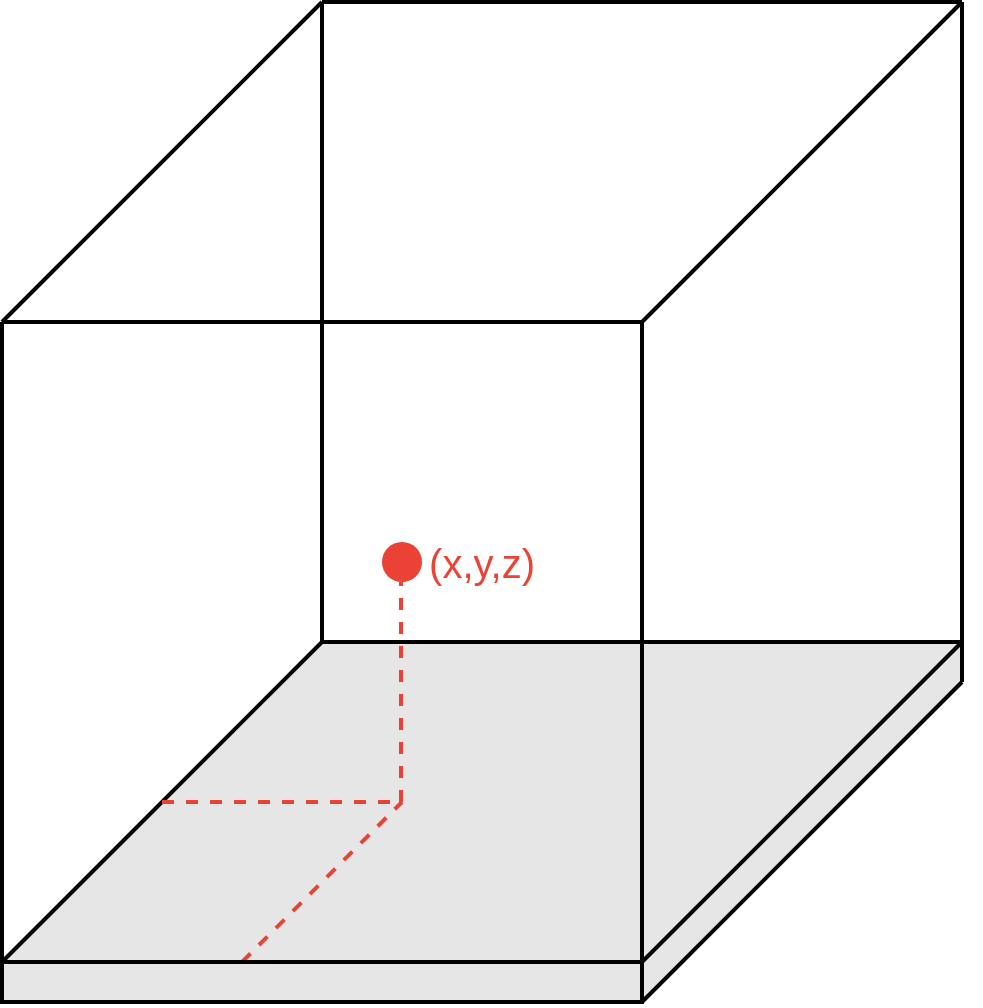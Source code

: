 <mxfile version="12.9.5" type="github" pages="4">
  <diagram id="nvIcJrDGoMgyBf4AQdr5" name="3DPointConfiguration">
    <mxGraphModel dx="965" dy="564" grid="1" gridSize="10" guides="1" tooltips="1" connect="1" arrows="1" fold="1" page="1" pageScale="1" pageWidth="2400" pageHeight="2400" math="0" shadow="0">
      <root>
        <mxCell id="0" />
        <mxCell id="1" parent="0" />
        <mxCell id="vM847BDnY2Y7-K3CfBTw-48" value="" style="verticalLabelPosition=bottom;verticalAlign=top;html=1;shape=mxgraph.basic.orthogonal_triangle;fillColor=#E6E6E6;rotation=45;strokeColor=none;" vertex="1" parent="1">
          <mxGeometry x="1032" y="483.31" width="14.5" height="14" as="geometry" />
        </mxCell>
        <mxCell id="vM847BDnY2Y7-K3CfBTw-47" value="" style="verticalLabelPosition=bottom;verticalAlign=top;html=1;shape=mxgraph.basic.orthogonal_triangle;fillColor=#E6E6E6;strokeColor=none;rotation=90;" vertex="1" parent="1">
          <mxGeometry x="880" y="640" width="20" height="20" as="geometry" />
        </mxCell>
        <mxCell id="vM847BDnY2Y7-K3CfBTw-44" value="" style="rounded=0;whiteSpace=wrap;html=1;fillColor=#E6E6E6;rotation=-45;strokeColor=none;" vertex="1" parent="1">
          <mxGeometry x="847.23" y="565.61" width="219.91" height="14.16" as="geometry" />
        </mxCell>
        <mxCell id="vM847BDnY2Y7-K3CfBTw-40" value="" style="verticalLabelPosition=bottom;verticalAlign=top;html=1;shape=mxgraph.basic.orthogonal_triangle;fillColor=#E6E6E6;rotation=-90;strokeColor=none;fontStyle=1" vertex="1" parent="1">
          <mxGeometry x="560.5" y="480.5" width="159.5" height="159.5" as="geometry" />
        </mxCell>
        <mxCell id="vM847BDnY2Y7-K3CfBTw-37" value="" style="rounded=0;whiteSpace=wrap;html=1;fillColor=#E6E6E6;strokeColor=none;fontStyle=1" vertex="1" parent="1">
          <mxGeometry x="720" y="480" width="160" height="160" as="geometry" />
        </mxCell>
        <mxCell id="vM847BDnY2Y7-K3CfBTw-39" value="" style="verticalLabelPosition=bottom;verticalAlign=top;html=1;shape=mxgraph.basic.orthogonal_triangle;fillColor=#E6E6E6;rotation=90;strokeColor=none;fontStyle=1" vertex="1" parent="1">
          <mxGeometry x="880" y="480.5" width="159.5" height="159.5" as="geometry" />
        </mxCell>
        <mxCell id="vM847BDnY2Y7-K3CfBTw-11" value="" style="endArrow=none;html=1;strokeWidth=2;" edge="1" parent="1">
          <mxGeometry width="50" height="50" relative="1" as="geometry">
            <mxPoint x="880" y="640" as="sourcePoint" />
            <mxPoint x="560" y="640" as="targetPoint" />
          </mxGeometry>
        </mxCell>
        <mxCell id="vM847BDnY2Y7-K3CfBTw-12" value="" style="endArrow=none;html=1;strokeWidth=2;" edge="1" parent="1">
          <mxGeometry width="50" height="50" relative="1" as="geometry">
            <mxPoint x="1040" y="480" as="sourcePoint" />
            <mxPoint x="720" y="480" as="targetPoint" />
          </mxGeometry>
        </mxCell>
        <mxCell id="vM847BDnY2Y7-K3CfBTw-13" value="" style="endArrow=none;html=1;strokeWidth=2;" edge="1" parent="1">
          <mxGeometry width="50" height="50" relative="1" as="geometry">
            <mxPoint x="560" y="640" as="sourcePoint" />
            <mxPoint x="720" y="480" as="targetPoint" />
          </mxGeometry>
        </mxCell>
        <mxCell id="vM847BDnY2Y7-K3CfBTw-14" value="" style="endArrow=none;html=1;strokeWidth=2;" edge="1" parent="1">
          <mxGeometry width="50" height="50" relative="1" as="geometry">
            <mxPoint x="880" y="640" as="sourcePoint" />
            <mxPoint x="1040" y="480" as="targetPoint" />
          </mxGeometry>
        </mxCell>
        <mxCell id="vM847BDnY2Y7-K3CfBTw-15" value="" style="endArrow=none;html=1;strokeWidth=2;" edge="1" parent="1">
          <mxGeometry width="50" height="50" relative="1" as="geometry">
            <mxPoint x="560" y="640" as="sourcePoint" />
            <mxPoint x="560" y="320" as="targetPoint" />
          </mxGeometry>
        </mxCell>
        <mxCell id="vM847BDnY2Y7-K3CfBTw-16" value="" style="endArrow=none;html=1;strokeWidth=2;" edge="1" parent="1">
          <mxGeometry width="50" height="50" relative="1" as="geometry">
            <mxPoint x="880" y="640" as="sourcePoint" />
            <mxPoint x="880" y="320" as="targetPoint" />
          </mxGeometry>
        </mxCell>
        <mxCell id="vM847BDnY2Y7-K3CfBTw-17" value="" style="endArrow=none;html=1;strokeWidth=2;" edge="1" parent="1">
          <mxGeometry width="50" height="50" relative="1" as="geometry">
            <mxPoint x="720" y="480" as="sourcePoint" />
            <mxPoint x="720" y="160" as="targetPoint" />
          </mxGeometry>
        </mxCell>
        <mxCell id="vM847BDnY2Y7-K3CfBTw-18" value="" style="endArrow=none;html=1;strokeWidth=2;" edge="1" parent="1">
          <mxGeometry width="50" height="50" relative="1" as="geometry">
            <mxPoint x="1040" y="500" as="sourcePoint" />
            <mxPoint x="1040" y="160" as="targetPoint" />
          </mxGeometry>
        </mxCell>
        <mxCell id="vM847BDnY2Y7-K3CfBTw-20" value="" style="endArrow=none;html=1;strokeWidth=2;" edge="1" parent="1">
          <mxGeometry width="50" height="50" relative="1" as="geometry">
            <mxPoint x="560" y="320" as="sourcePoint" />
            <mxPoint x="720" y="160" as="targetPoint" />
          </mxGeometry>
        </mxCell>
        <mxCell id="vM847BDnY2Y7-K3CfBTw-21" value="" style="endArrow=none;html=1;strokeWidth=2;" edge="1" parent="1">
          <mxGeometry width="50" height="50" relative="1" as="geometry">
            <mxPoint x="880" y="320" as="sourcePoint" />
            <mxPoint x="1040" y="160" as="targetPoint" />
          </mxGeometry>
        </mxCell>
        <mxCell id="vM847BDnY2Y7-K3CfBTw-22" value="" style="endArrow=none;html=1;strokeWidth=2;" edge="1" parent="1">
          <mxGeometry width="50" height="50" relative="1" as="geometry">
            <mxPoint x="1040" y="160" as="sourcePoint" />
            <mxPoint x="720" y="160" as="targetPoint" />
          </mxGeometry>
        </mxCell>
        <mxCell id="vM847BDnY2Y7-K3CfBTw-23" value="" style="endArrow=none;html=1;strokeWidth=2;" edge="1" parent="1">
          <mxGeometry width="50" height="50" relative="1" as="geometry">
            <mxPoint x="880" y="320" as="sourcePoint" />
            <mxPoint x="560" y="320" as="targetPoint" />
          </mxGeometry>
        </mxCell>
        <mxCell id="vM847BDnY2Y7-K3CfBTw-24" value="" style="ellipse;whiteSpace=wrap;html=1;aspect=fixed;fillColor=#EA4335;strokeColor=none;" vertex="1" parent="1">
          <mxGeometry x="750" y="430" width="20" height="20" as="geometry" />
        </mxCell>
        <mxCell id="vM847BDnY2Y7-K3CfBTw-27" value="" style="endArrow=none;dashed=1;html=1;fillColor=#f8cecc;strokeColor=#EA4335;strokeWidth=2;" edge="1" parent="1">
          <mxGeometry width="50" height="50" relative="1" as="geometry">
            <mxPoint x="640" y="560" as="sourcePoint" />
            <mxPoint x="760" y="560" as="targetPoint" />
          </mxGeometry>
        </mxCell>
        <mxCell id="vM847BDnY2Y7-K3CfBTw-28" value="" style="endArrow=none;dashed=1;html=1;fillColor=#f8cecc;strokeColor=#EA4335;strokeWidth=2;" edge="1" parent="1">
          <mxGeometry width="50" height="50" relative="1" as="geometry">
            <mxPoint x="759.5" y="560" as="sourcePoint" />
            <mxPoint x="759.5" y="450" as="targetPoint" />
          </mxGeometry>
        </mxCell>
        <mxCell id="vM847BDnY2Y7-K3CfBTw-29" value="" style="endArrow=none;dashed=1;html=1;strokeColor=#EA4335;strokeWidth=2;" edge="1" parent="1">
          <mxGeometry width="50" height="50" relative="1" as="geometry">
            <mxPoint x="680" y="640" as="sourcePoint" />
            <mxPoint x="760" y="560" as="targetPoint" />
          </mxGeometry>
        </mxCell>
        <mxCell id="vM847BDnY2Y7-K3CfBTw-30" value="&lt;font color=&quot;#ea4335&quot; style=&quot;font-size: 20px&quot;&gt;(x,y,z)&lt;/font&gt;" style="text;html=1;strokeColor=none;fillColor=none;align=center;verticalAlign=middle;whiteSpace=wrap;rounded=0;" vertex="1" parent="1">
          <mxGeometry x="780" y="430" width="40" height="20" as="geometry" />
        </mxCell>
        <mxCell id="vM847BDnY2Y7-K3CfBTw-41" value="" style="rounded=0;whiteSpace=wrap;html=1;fillColor=#E6E6E6;strokeWidth=2;" vertex="1" parent="1">
          <mxGeometry x="560" y="640" width="320" height="20" as="geometry" />
        </mxCell>
        <mxCell id="vM847BDnY2Y7-K3CfBTw-46" value="" style="endArrow=none;html=1;strokeWidth=2;" edge="1" parent="1">
          <mxGeometry width="50" height="50" relative="1" as="geometry">
            <mxPoint x="880" y="660" as="sourcePoint" />
            <mxPoint x="1040" y="500" as="targetPoint" />
          </mxGeometry>
        </mxCell>
      </root>
    </mxGraphModel>
  </diagram>
  <diagram name="3DCubeConfiguration" id="qvFkaabtAtWG2TR0Nzbx">
    <mxGraphModel dx="1103" dy="644" grid="1" gridSize="10" guides="1" tooltips="1" connect="1" arrows="1" fold="1" page="1" pageScale="1" pageWidth="2400" pageHeight="2400" math="0" shadow="0">
      <root>
        <mxCell id="wTvtxUom0htXqcZkhXqR-0" />
        <mxCell id="wTvtxUom0htXqcZkhXqR-1" parent="wTvtxUom0htXqcZkhXqR-0" />
        <mxCell id="wTvtxUom0htXqcZkhXqR-41" value="" style="whiteSpace=wrap;html=1;aspect=fixed;fillColor=#FFFFFF;strokeColor=#EA4335;strokeWidth=3;" vertex="1" parent="wTvtxUom0htXqcZkhXqR-1">
          <mxGeometry x="760" y="400" width="40" height="40" as="geometry" />
        </mxCell>
        <mxCell id="wTvtxUom0htXqcZkhXqR-2" value="" style="verticalLabelPosition=bottom;verticalAlign=top;html=1;shape=mxgraph.basic.orthogonal_triangle;fillColor=#E6E6E6;rotation=45;strokeColor=none;" vertex="1" parent="wTvtxUom0htXqcZkhXqR-1">
          <mxGeometry x="1032" y="483.31" width="14.5" height="14" as="geometry" />
        </mxCell>
        <mxCell id="wTvtxUom0htXqcZkhXqR-3" value="" style="verticalLabelPosition=bottom;verticalAlign=top;html=1;shape=mxgraph.basic.orthogonal_triangle;fillColor=#E6E6E6;strokeColor=none;rotation=90;" vertex="1" parent="wTvtxUom0htXqcZkhXqR-1">
          <mxGeometry x="880" y="640" width="20" height="20" as="geometry" />
        </mxCell>
        <mxCell id="wTvtxUom0htXqcZkhXqR-4" value="" style="rounded=0;whiteSpace=wrap;html=1;fillColor=#E6E6E6;rotation=-45;strokeColor=none;" vertex="1" parent="wTvtxUom0htXqcZkhXqR-1">
          <mxGeometry x="847.23" y="565.61" width="219.91" height="14.16" as="geometry" />
        </mxCell>
        <mxCell id="wTvtxUom0htXqcZkhXqR-5" value="" style="verticalLabelPosition=bottom;verticalAlign=top;html=1;shape=mxgraph.basic.orthogonal_triangle;fillColor=#E6E6E6;rotation=-90;strokeColor=none;fontStyle=1" vertex="1" parent="wTvtxUom0htXqcZkhXqR-1">
          <mxGeometry x="560.5" y="480.5" width="159.5" height="159.5" as="geometry" />
        </mxCell>
        <mxCell id="wTvtxUom0htXqcZkhXqR-6" value="" style="rounded=0;whiteSpace=wrap;html=1;fillColor=#E6E6E6;strokeColor=none;fontStyle=1" vertex="1" parent="wTvtxUom0htXqcZkhXqR-1">
          <mxGeometry x="720" y="480" width="160" height="160" as="geometry" />
        </mxCell>
        <mxCell id="wTvtxUom0htXqcZkhXqR-7" value="" style="verticalLabelPosition=bottom;verticalAlign=top;html=1;shape=mxgraph.basic.orthogonal_triangle;fillColor=#E6E6E6;rotation=90;strokeColor=none;fontStyle=1" vertex="1" parent="wTvtxUom0htXqcZkhXqR-1">
          <mxGeometry x="880" y="480.5" width="159.5" height="159.5" as="geometry" />
        </mxCell>
        <mxCell id="wTvtxUom0htXqcZkhXqR-8" value="" style="endArrow=none;html=1;" edge="1" parent="wTvtxUom0htXqcZkhXqR-1">
          <mxGeometry width="50" height="50" relative="1" as="geometry">
            <mxPoint x="880" y="640" as="sourcePoint" />
            <mxPoint x="560" y="640" as="targetPoint" />
          </mxGeometry>
        </mxCell>
        <mxCell id="wTvtxUom0htXqcZkhXqR-9" value="" style="endArrow=none;html=1;strokeWidth=2;" edge="1" parent="wTvtxUom0htXqcZkhXqR-1">
          <mxGeometry width="50" height="50" relative="1" as="geometry">
            <mxPoint x="1040" y="480" as="sourcePoint" />
            <mxPoint x="720" y="480" as="targetPoint" />
          </mxGeometry>
        </mxCell>
        <mxCell id="wTvtxUom0htXqcZkhXqR-10" value="" style="endArrow=none;html=1;strokeWidth=2;" edge="1" parent="wTvtxUom0htXqcZkhXqR-1">
          <mxGeometry width="50" height="50" relative="1" as="geometry">
            <mxPoint x="560" y="640" as="sourcePoint" />
            <mxPoint x="720" y="480" as="targetPoint" />
          </mxGeometry>
        </mxCell>
        <mxCell id="wTvtxUom0htXqcZkhXqR-11" value="" style="endArrow=none;html=1;strokeWidth=2;" edge="1" parent="wTvtxUom0htXqcZkhXqR-1">
          <mxGeometry width="50" height="50" relative="1" as="geometry">
            <mxPoint x="880" y="640" as="sourcePoint" />
            <mxPoint x="1040" y="480" as="targetPoint" />
          </mxGeometry>
        </mxCell>
        <mxCell id="wTvtxUom0htXqcZkhXqR-12" value="" style="endArrow=none;html=1;strokeWidth=2;" edge="1" parent="wTvtxUom0htXqcZkhXqR-1">
          <mxGeometry width="50" height="50" relative="1" as="geometry">
            <mxPoint x="560" y="640" as="sourcePoint" />
            <mxPoint x="560" y="320" as="targetPoint" />
          </mxGeometry>
        </mxCell>
        <mxCell id="wTvtxUom0htXqcZkhXqR-13" value="" style="endArrow=none;html=1;" edge="1" parent="wTvtxUom0htXqcZkhXqR-1">
          <mxGeometry width="50" height="50" relative="1" as="geometry">
            <mxPoint x="880" y="640" as="sourcePoint" />
            <mxPoint x="880" y="320" as="targetPoint" />
          </mxGeometry>
        </mxCell>
        <mxCell id="wTvtxUom0htXqcZkhXqR-14" value="" style="endArrow=none;html=1;strokeWidth=2;" edge="1" parent="wTvtxUom0htXqcZkhXqR-1">
          <mxGeometry width="50" height="50" relative="1" as="geometry">
            <mxPoint x="720" y="480" as="sourcePoint" />
            <mxPoint x="720" y="160" as="targetPoint" />
          </mxGeometry>
        </mxCell>
        <mxCell id="wTvtxUom0htXqcZkhXqR-15" value="" style="endArrow=none;html=1;strokeWidth=2;" edge="1" parent="wTvtxUom0htXqcZkhXqR-1">
          <mxGeometry width="50" height="50" relative="1" as="geometry">
            <mxPoint x="1040" y="500" as="sourcePoint" />
            <mxPoint x="1040" y="160" as="targetPoint" />
          </mxGeometry>
        </mxCell>
        <mxCell id="wTvtxUom0htXqcZkhXqR-16" value="" style="endArrow=none;html=1;strokeWidth=2;" edge="1" parent="wTvtxUom0htXqcZkhXqR-1">
          <mxGeometry width="50" height="50" relative="1" as="geometry">
            <mxPoint x="560" y="320" as="sourcePoint" />
            <mxPoint x="720" y="160" as="targetPoint" />
          </mxGeometry>
        </mxCell>
        <mxCell id="wTvtxUom0htXqcZkhXqR-17" value="" style="endArrow=none;html=1;strokeWidth=2;" edge="1" parent="wTvtxUom0htXqcZkhXqR-1">
          <mxGeometry width="50" height="50" relative="1" as="geometry">
            <mxPoint x="880" y="320" as="sourcePoint" />
            <mxPoint x="1040" y="160" as="targetPoint" />
          </mxGeometry>
        </mxCell>
        <mxCell id="wTvtxUom0htXqcZkhXqR-18" value="" style="endArrow=none;html=1;strokeWidth=2;" edge="1" parent="wTvtxUom0htXqcZkhXqR-1">
          <mxGeometry width="50" height="50" relative="1" as="geometry">
            <mxPoint x="1040" y="160" as="sourcePoint" />
            <mxPoint x="720" y="160" as="targetPoint" />
          </mxGeometry>
        </mxCell>
        <mxCell id="wTvtxUom0htXqcZkhXqR-19" value="" style="endArrow=none;html=1;strokeWidth=2;" edge="1" parent="wTvtxUom0htXqcZkhXqR-1">
          <mxGeometry width="50" height="50" relative="1" as="geometry">
            <mxPoint x="880" y="320" as="sourcePoint" />
            <mxPoint x="560" y="320" as="targetPoint" />
          </mxGeometry>
        </mxCell>
        <mxCell id="wTvtxUom0htXqcZkhXqR-21" value="" style="endArrow=none;dashed=1;html=1;fillColor=#f8cecc;strokeColor=#EA4335;strokeWidth=2;" edge="1" parent="wTvtxUom0htXqcZkhXqR-1">
          <mxGeometry width="50" height="50" relative="1" as="geometry">
            <mxPoint x="640" y="560" as="sourcePoint" />
            <mxPoint x="760" y="560" as="targetPoint" />
          </mxGeometry>
        </mxCell>
        <mxCell id="wTvtxUom0htXqcZkhXqR-22" value="" style="endArrow=none;dashed=1;html=1;fillColor=#f8cecc;strokeColor=#EA4335;strokeWidth=2;" edge="1" parent="wTvtxUom0htXqcZkhXqR-1">
          <mxGeometry width="50" height="50" relative="1" as="geometry">
            <mxPoint x="759.5" y="560" as="sourcePoint" />
            <mxPoint x="760" y="440" as="targetPoint" />
          </mxGeometry>
        </mxCell>
        <mxCell id="wTvtxUom0htXqcZkhXqR-23" value="" style="endArrow=none;dashed=1;html=1;strokeColor=#EA4335;strokeWidth=2;" edge="1" parent="wTvtxUom0htXqcZkhXqR-1">
          <mxGeometry width="50" height="50" relative="1" as="geometry">
            <mxPoint x="680" y="640" as="sourcePoint" />
            <mxPoint x="760" y="560" as="targetPoint" />
          </mxGeometry>
        </mxCell>
        <mxCell id="wTvtxUom0htXqcZkhXqR-24" value="&lt;font color=&quot;#ea4335&quot; style=&quot;font-size: 20px&quot;&gt;(x,y,z,&lt;br&gt;&lt;span style=&quot;font-family: sans-serif ; text-align: left ; background-color: rgb(255 , 255 , 255)&quot;&gt;&lt;font style=&quot;font-size: 20px&quot;&gt;α, β, γ&lt;/font&gt;&lt;/span&gt;)&lt;/font&gt;" style="text;html=1;strokeColor=none;fillColor=none;align=center;verticalAlign=middle;whiteSpace=wrap;rounded=0;" vertex="1" parent="wTvtxUom0htXqcZkhXqR-1">
          <mxGeometry x="800" y="444" width="80" height="20" as="geometry" />
        </mxCell>
        <mxCell id="wTvtxUom0htXqcZkhXqR-25" value="" style="rounded=0;whiteSpace=wrap;html=1;fillColor=#E6E6E6;strokeWidth=2;" vertex="1" parent="wTvtxUom0htXqcZkhXqR-1">
          <mxGeometry x="560" y="640" width="320" height="20" as="geometry" />
        </mxCell>
        <mxCell id="wTvtxUom0htXqcZkhXqR-26" value="" style="endArrow=none;html=1;strokeWidth=2;" edge="1" parent="wTvtxUom0htXqcZkhXqR-1">
          <mxGeometry width="50" height="50" relative="1" as="geometry">
            <mxPoint x="880" y="660" as="sourcePoint" />
            <mxPoint x="1040" y="500" as="targetPoint" />
          </mxGeometry>
        </mxCell>
        <mxCell id="wTvtxUom0htXqcZkhXqR-42" value="" style="whiteSpace=wrap;html=1;aspect=fixed;fillColor=none;strokeColor=#EA4335;strokeWidth=3;" vertex="1" parent="wTvtxUom0htXqcZkhXqR-1">
          <mxGeometry x="780" y="380" width="40" height="40" as="geometry" />
        </mxCell>
        <mxCell id="wTvtxUom0htXqcZkhXqR-43" value="" style="endArrow=none;html=1;strokeColor=#EA4335;entryX=0;entryY=0;entryDx=0;entryDy=0;exitX=0;exitY=0;exitDx=0;exitDy=0;strokeWidth=3;" edge="1" parent="wTvtxUom0htXqcZkhXqR-1" source="wTvtxUom0htXqcZkhXqR-41" target="wTvtxUom0htXqcZkhXqR-42">
          <mxGeometry width="50" height="50" relative="1" as="geometry">
            <mxPoint x="740" y="430" as="sourcePoint" />
            <mxPoint x="790" y="380" as="targetPoint" />
          </mxGeometry>
        </mxCell>
        <mxCell id="wTvtxUom0htXqcZkhXqR-44" value="" style="endArrow=none;html=1;strokeColor=#EA4335;entryX=1;entryY=0;entryDx=0;entryDy=0;exitX=1;exitY=0;exitDx=0;exitDy=0;strokeWidth=3;" edge="1" parent="wTvtxUom0htXqcZkhXqR-1" source="wTvtxUom0htXqcZkhXqR-41" target="wTvtxUom0htXqcZkhXqR-42">
          <mxGeometry width="50" height="50" relative="1" as="geometry">
            <mxPoint x="770" y="410.0" as="sourcePoint" />
            <mxPoint x="790" y="390.0" as="targetPoint" />
          </mxGeometry>
        </mxCell>
        <mxCell id="wTvtxUom0htXqcZkhXqR-45" value="" style="endArrow=none;html=1;strokeColor=#EA4335;entryX=1;entryY=1;entryDx=0;entryDy=0;exitX=1;exitY=1;exitDx=0;exitDy=0;strokeWidth=3;" edge="1" parent="wTvtxUom0htXqcZkhXqR-1" source="wTvtxUom0htXqcZkhXqR-41" target="wTvtxUom0htXqcZkhXqR-42">
          <mxGeometry width="50" height="50" relative="1" as="geometry">
            <mxPoint x="810" y="440.0" as="sourcePoint" />
            <mxPoint x="830" y="420.0" as="targetPoint" />
          </mxGeometry>
        </mxCell>
        <mxCell id="wTvtxUom0htXqcZkhXqR-46" value="" style="endArrow=none;html=1;strokeColor=#EA4335;entryX=0;entryY=1;entryDx=0;entryDy=0;exitX=0;exitY=1;exitDx=0;exitDy=0;strokeWidth=3;" edge="1" parent="wTvtxUom0htXqcZkhXqR-1" source="wTvtxUom0htXqcZkhXqR-41" target="wTvtxUom0htXqcZkhXqR-42">
          <mxGeometry width="50" height="50" relative="1" as="geometry">
            <mxPoint x="770" y="440.0" as="sourcePoint" />
            <mxPoint x="790" y="420.0" as="targetPoint" />
          </mxGeometry>
        </mxCell>
        <mxCell id="wTvtxUom0htXqcZkhXqR-47" value="" style="ellipse;whiteSpace=wrap;html=1;aspect=fixed;strokeColor=#EA4335;strokeWidth=3;fillColor=#EA4335;" vertex="1" parent="wTvtxUom0htXqcZkhXqR-1">
          <mxGeometry x="757" y="437" width="7" height="7" as="geometry" />
        </mxCell>
      </root>
    </mxGraphModel>
  </diagram>
  <diagram id="is3KhA4sm_xZZh0mKpBA" name="OGMlowres">
    <mxGraphModel dx="908" dy="531" grid="1" gridSize="10" guides="1" tooltips="1" connect="1" arrows="1" fold="1" page="1" pageScale="1" pageWidth="2400" pageHeight="2400" math="0" shadow="0" extFonts="Computer Modern^https://fonts.googleapis.com/css?family=Computer+Modern">
      <root>
        <mxCell id="SEfvn8J4_IVvISTcuMCb-0" />
        <mxCell id="SEfvn8J4_IVvISTcuMCb-1" parent="SEfvn8J4_IVvISTcuMCb-0" />
        <mxCell id="SEfvn8J4_IVvISTcuMCb-28" value="" style="group;opacity=50;" vertex="1" connectable="0" parent="SEfvn8J4_IVvISTcuMCb-1">
          <mxGeometry x="650" y="630" width="360" height="350" as="geometry" />
        </mxCell>
        <mxCell id="SEfvn8J4_IVvISTcuMCb-34" value="" style="group" vertex="1" connectable="0" parent="SEfvn8J4_IVvISTcuMCb-28">
          <mxGeometry x="128.593" y="50.004" width="202.806" height="238.407" as="geometry" />
        </mxCell>
        <mxCell id="SEfvn8J4_IVvISTcuMCb-29" value="" style="ellipse;whiteSpace=wrap;html=1;strokeColor=none;strokeWidth=2;fillColor=#4285F4;fontSize=20;" vertex="1" parent="SEfvn8J4_IVvISTcuMCb-34">
          <mxGeometry x="4.497" y="4.166" width="120" height="80" as="geometry" />
        </mxCell>
        <mxCell id="SEfvn8J4_IVvISTcuMCb-30" value="" style="ellipse;whiteSpace=wrap;html=1;strokeColor=none;strokeWidth=2;fillColor=#4285F4;fontSize=20;rotation=30;" vertex="1" parent="SEfvn8J4_IVvISTcuMCb-34">
          <mxGeometry x="24.497" y="34.166" width="120" height="80" as="geometry" />
        </mxCell>
        <mxCell id="SEfvn8J4_IVvISTcuMCb-31" value="" style="ellipse;whiteSpace=wrap;html=1;strokeColor=none;strokeWidth=2;fillColor=#4285F4;fontSize=20;rotation=-15;" vertex="1" parent="SEfvn8J4_IVvISTcuMCb-34">
          <mxGeometry x="74.497" y="14.166" width="120" height="80" as="geometry" />
        </mxCell>
        <mxCell id="SEfvn8J4_IVvISTcuMCb-32" value="" style="ellipse;whiteSpace=wrap;html=1;strokeColor=none;strokeWidth=2;fillColor=#4285F4;fontSize=20;rotation=-45;" vertex="1" parent="SEfvn8J4_IVvISTcuMCb-34">
          <mxGeometry x="4.497" y="104.166" width="90" height="50" as="geometry" />
        </mxCell>
        <mxCell id="SEfvn8J4_IVvISTcuMCb-33" value="" style="ellipse;whiteSpace=wrap;html=1;strokeColor=none;strokeWidth=2;fillColor=#4285F4;fontSize=20;rotation=30;" vertex="1" parent="SEfvn8J4_IVvISTcuMCb-34">
          <mxGeometry x="8.567" y="148.966" width="171.16" height="50" as="geometry" />
        </mxCell>
        <mxCell id="SEfvn8J4_IVvISTcuMCb-36" value="" style="whiteSpace=wrap;html=1;aspect=fixed;strokeWidth=2;opacity=50;fillColor=#EA4335;strokeColor=#000000;" vertex="1" parent="SEfvn8J4_IVvISTcuMCb-34">
          <mxGeometry x="61.407" y="-40.004" width="80" height="80" as="geometry" />
        </mxCell>
        <mxCell id="SEfvn8J4_IVvISTcuMCb-2" value="" style="whiteSpace=wrap;html=1;aspect=fixed;strokeWidth=2;fillColor=none;" vertex="1" parent="SEfvn8J4_IVvISTcuMCb-28">
          <mxGeometry x="30" y="10" width="80" height="80" as="geometry" />
        </mxCell>
        <mxCell id="SEfvn8J4_IVvISTcuMCb-5" value="" style="whiteSpace=wrap;html=1;aspect=fixed;strokeWidth=2;fillColor=#EA4335;opacity=50;" vertex="1" parent="SEfvn8J4_IVvISTcuMCb-28">
          <mxGeometry x="270" y="10" width="80" height="80" as="geometry" />
        </mxCell>
        <mxCell id="SEfvn8J4_IVvISTcuMCb-6" value="" style="whiteSpace=wrap;html=1;aspect=fixed;strokeWidth=2;fillColor=none;" vertex="1" parent="SEfvn8J4_IVvISTcuMCb-28">
          <mxGeometry x="30" y="90" width="80" height="80" as="geometry" />
        </mxCell>
        <mxCell id="SEfvn8J4_IVvISTcuMCb-7" value="" style="whiteSpace=wrap;html=1;aspect=fixed;strokeWidth=2;fillColor=#EA4335;opacity=50;" vertex="1" parent="SEfvn8J4_IVvISTcuMCb-28">
          <mxGeometry x="110" y="90" width="80" height="80" as="geometry" />
        </mxCell>
        <mxCell id="SEfvn8J4_IVvISTcuMCb-8" value="" style="whiteSpace=wrap;html=1;aspect=fixed;strokeWidth=2;fillColor=#EA4335;opacity=50;" vertex="1" parent="SEfvn8J4_IVvISTcuMCb-28">
          <mxGeometry x="190" y="90" width="80" height="80" as="geometry" />
        </mxCell>
        <mxCell id="SEfvn8J4_IVvISTcuMCb-9" value="" style="whiteSpace=wrap;html=1;aspect=fixed;strokeWidth=2;fillColor=#EA4335;opacity=50;" vertex="1" parent="SEfvn8J4_IVvISTcuMCb-28">
          <mxGeometry x="270" y="90" width="80" height="80" as="geometry" />
        </mxCell>
        <mxCell id="SEfvn8J4_IVvISTcuMCb-10" value="" style="whiteSpace=wrap;html=1;aspect=fixed;strokeWidth=2;fillColor=none;" vertex="1" parent="SEfvn8J4_IVvISTcuMCb-28">
          <mxGeometry x="30" y="170" width="80" height="80" as="geometry" />
        </mxCell>
        <mxCell id="SEfvn8J4_IVvISTcuMCb-11" value="" style="whiteSpace=wrap;html=1;aspect=fixed;strokeWidth=2;fillColor=#EA4335;opacity=50;" vertex="1" parent="SEfvn8J4_IVvISTcuMCb-28">
          <mxGeometry x="110" y="170" width="80" height="80" as="geometry" />
        </mxCell>
        <mxCell id="SEfvn8J4_IVvISTcuMCb-12" value="" style="whiteSpace=wrap;html=1;aspect=fixed;strokeWidth=2;fillColor=#EA4335;opacity=50;" vertex="1" parent="SEfvn8J4_IVvISTcuMCb-28">
          <mxGeometry x="190" y="170" width="80" height="80" as="geometry" />
        </mxCell>
        <mxCell id="SEfvn8J4_IVvISTcuMCb-13" value="" style="whiteSpace=wrap;html=1;aspect=fixed;strokeWidth=2;fillColor=#EA4335;opacity=50;" vertex="1" parent="SEfvn8J4_IVvISTcuMCb-28">
          <mxGeometry x="270" y="170" width="80" height="80" as="geometry" />
        </mxCell>
        <mxCell id="SEfvn8J4_IVvISTcuMCb-14" value="" style="whiteSpace=wrap;html=1;aspect=fixed;strokeWidth=2;fillColor=none;" vertex="1" parent="SEfvn8J4_IVvISTcuMCb-28">
          <mxGeometry x="30" y="250" width="80" height="80" as="geometry" />
        </mxCell>
        <mxCell id="SEfvn8J4_IVvISTcuMCb-15" value="" style="whiteSpace=wrap;html=1;aspect=fixed;strokeWidth=2;fillColor=none;" vertex="1" parent="SEfvn8J4_IVvISTcuMCb-28">
          <mxGeometry x="110" y="250" width="80" height="80" as="geometry" />
        </mxCell>
        <mxCell id="SEfvn8J4_IVvISTcuMCb-16" value="" style="whiteSpace=wrap;html=1;aspect=fixed;strokeWidth=2;fillColor=#EA4335;opacity=50;" vertex="1" parent="SEfvn8J4_IVvISTcuMCb-28">
          <mxGeometry x="190" y="250" width="80" height="80" as="geometry" />
        </mxCell>
        <mxCell id="SEfvn8J4_IVvISTcuMCb-17" value="" style="whiteSpace=wrap;html=1;aspect=fixed;strokeWidth=2;fillColor=#EA4335;opacity=50;" vertex="1" parent="SEfvn8J4_IVvISTcuMCb-28">
          <mxGeometry x="270" y="250" width="80" height="80" as="geometry" />
        </mxCell>
        <mxCell id="SEfvn8J4_IVvISTcuMCb-18" value="&lt;font face=&quot;Computer Modern&quot; style=&quot;font-size: 20px;&quot;&gt;0&lt;br style=&quot;font-size: 20px;&quot;&gt;&lt;/font&gt;" style="text;html=1;strokeColor=none;fillColor=none;align=center;verticalAlign=middle;whiteSpace=wrap;rounded=0;fontSize=20;" vertex="1" parent="SEfvn8J4_IVvISTcuMCb-28">
          <mxGeometry x="20" y="330" width="20" height="20" as="geometry" />
        </mxCell>
        <mxCell id="SEfvn8J4_IVvISTcuMCb-19" value="&lt;font face=&quot;Computer Modern&quot; style=&quot;font-size: 20px&quot;&gt;4&lt;br style=&quot;font-size: 20px&quot;&gt;&lt;/font&gt;" style="text;html=1;strokeColor=none;fillColor=none;align=center;verticalAlign=middle;whiteSpace=wrap;rounded=0;fontSize=20;" vertex="1" parent="SEfvn8J4_IVvISTcuMCb-28">
          <mxGeometry x="100" y="330" width="20" height="20" as="geometry" />
        </mxCell>
        <mxCell id="SEfvn8J4_IVvISTcuMCb-20" value="&lt;font face=&quot;Computer Modern&quot; style=&quot;font-size: 20px&quot;&gt;8&lt;br style=&quot;font-size: 20px&quot;&gt;&lt;/font&gt;" style="text;html=1;strokeColor=none;fillColor=none;align=center;verticalAlign=middle;whiteSpace=wrap;rounded=0;fontSize=20;" vertex="1" parent="SEfvn8J4_IVvISTcuMCb-28">
          <mxGeometry x="180" y="330" width="20" height="20" as="geometry" />
        </mxCell>
        <mxCell id="SEfvn8J4_IVvISTcuMCb-21" value="&lt;font face=&quot;Computer Modern&quot; style=&quot;font-size: 20px&quot;&gt;12&lt;br style=&quot;font-size: 20px&quot;&gt;&lt;/font&gt;" style="text;html=1;strokeColor=none;fillColor=none;align=center;verticalAlign=middle;whiteSpace=wrap;rounded=0;fontSize=20;" vertex="1" parent="SEfvn8J4_IVvISTcuMCb-28">
          <mxGeometry x="260" y="330" width="20" height="20" as="geometry" />
        </mxCell>
        <mxCell id="SEfvn8J4_IVvISTcuMCb-22" value="&lt;font face=&quot;Computer Modern&quot; style=&quot;font-size: 20px&quot;&gt;16&lt;br style=&quot;font-size: 20px&quot;&gt;&lt;/font&gt;" style="text;html=1;strokeColor=none;fillColor=none;align=center;verticalAlign=middle;whiteSpace=wrap;rounded=0;fontSize=20;" vertex="1" parent="SEfvn8J4_IVvISTcuMCb-28">
          <mxGeometry x="340" y="330" width="20" height="20" as="geometry" />
        </mxCell>
        <mxCell id="SEfvn8J4_IVvISTcuMCb-23" value="&lt;font face=&quot;Computer Modern&quot; style=&quot;font-size: 20px&quot;&gt;4&lt;br style=&quot;font-size: 20px&quot;&gt;&lt;/font&gt;" style="text;html=1;strokeColor=none;fillColor=none;align=center;verticalAlign=middle;whiteSpace=wrap;rounded=0;fontSize=20;" vertex="1" parent="SEfvn8J4_IVvISTcuMCb-28">
          <mxGeometry y="240" width="30" height="20" as="geometry" />
        </mxCell>
        <mxCell id="SEfvn8J4_IVvISTcuMCb-24" value="&lt;font face=&quot;Computer Modern&quot; style=&quot;font-size: 20px&quot;&gt;8&lt;br style=&quot;font-size: 20px&quot;&gt;&lt;/font&gt;" style="text;html=1;strokeColor=none;fillColor=none;align=center;verticalAlign=middle;whiteSpace=wrap;rounded=0;fontSize=20;" vertex="1" parent="SEfvn8J4_IVvISTcuMCb-28">
          <mxGeometry y="160" width="30" height="20" as="geometry" />
        </mxCell>
        <mxCell id="SEfvn8J4_IVvISTcuMCb-25" value="&lt;font face=&quot;Computer Modern&quot; style=&quot;font-size: 20px&quot;&gt;12&lt;br style=&quot;font-size: 20px&quot;&gt;&lt;/font&gt;" style="text;html=1;strokeColor=none;fillColor=none;align=center;verticalAlign=middle;whiteSpace=wrap;rounded=0;fontSize=20;" vertex="1" parent="SEfvn8J4_IVvISTcuMCb-28">
          <mxGeometry y="80" width="30" height="20" as="geometry" />
        </mxCell>
        <mxCell id="SEfvn8J4_IVvISTcuMCb-26" value="&lt;font face=&quot;Computer Modern&quot; style=&quot;font-size: 20px&quot;&gt;16&lt;br style=&quot;font-size: 20px&quot;&gt;&lt;/font&gt;" style="text;html=1;strokeColor=none;fillColor=none;align=center;verticalAlign=middle;whiteSpace=wrap;rounded=0;fontSize=20;" vertex="1" parent="SEfvn8J4_IVvISTcuMCb-28">
          <mxGeometry width="30" height="20" as="geometry" />
        </mxCell>
        <mxCell id="SEfvn8J4_IVvISTcuMCb-27" value="&lt;font face=&quot;Computer Modern&quot; style=&quot;font-size: 20px;&quot;&gt;0&lt;br style=&quot;font-size: 20px;&quot;&gt;&lt;/font&gt;" style="text;html=1;strokeColor=none;fillColor=none;align=center;verticalAlign=middle;whiteSpace=wrap;rounded=0;fontSize=20;" vertex="1" parent="SEfvn8J4_IVvISTcuMCb-28">
          <mxGeometry y="320" width="30" height="20" as="geometry" />
        </mxCell>
        <mxCell id="SEfvn8J4_IVvISTcuMCb-3" value="" style="whiteSpace=wrap;html=1;aspect=fixed;strokeWidth=2;opacity=50;fillColor=#EA4335;strokeColor=#000000;" vertex="1" parent="SEfvn8J4_IVvISTcuMCb-28">
          <mxGeometry x="110" y="10" width="80" height="80" as="geometry" />
        </mxCell>
      </root>
    </mxGraphModel>
  </diagram>
  <diagram name="OGMhighres" id="87Ur3qlS_X6GmGK8n1CD">
    <mxGraphModel dx="772" dy="451" grid="1" gridSize="10" guides="1" tooltips="1" connect="1" arrows="1" fold="1" page="1" pageScale="1" pageWidth="2400" pageHeight="2400" math="0" shadow="0" extFonts="Computer Modern^https://fonts.googleapis.com/css?family=Computer+Modern">
      <root>
        <mxCell id="pFoKC1mQ5wtn172idePt-0" />
        <mxCell id="pFoKC1mQ5wtn172idePt-1" parent="pFoKC1mQ5wtn172idePt-0" />
        <mxCell id="pFoKC1mQ5wtn172idePt-3" value="" style="group" vertex="1" connectable="0" parent="pFoKC1mQ5wtn172idePt-1">
          <mxGeometry x="778.593" y="680.004" width="202.806" height="238.407" as="geometry" />
        </mxCell>
        <mxCell id="pFoKC1mQ5wtn172idePt-4" value="" style="ellipse;whiteSpace=wrap;html=1;strokeColor=none;strokeWidth=2;fillColor=#4285F4;fontSize=20;" vertex="1" parent="pFoKC1mQ5wtn172idePt-3">
          <mxGeometry x="4.497" y="4.166" width="120" height="80" as="geometry" />
        </mxCell>
        <mxCell id="pFoKC1mQ5wtn172idePt-5" value="" style="ellipse;whiteSpace=wrap;html=1;strokeColor=none;strokeWidth=2;fillColor=#4285F4;fontSize=20;rotation=30;" vertex="1" parent="pFoKC1mQ5wtn172idePt-3">
          <mxGeometry x="24.497" y="34.166" width="120" height="80" as="geometry" />
        </mxCell>
        <mxCell id="pFoKC1mQ5wtn172idePt-6" value="" style="ellipse;whiteSpace=wrap;html=1;strokeColor=none;strokeWidth=2;fillColor=#4285F4;fontSize=20;rotation=-15;" vertex="1" parent="pFoKC1mQ5wtn172idePt-3">
          <mxGeometry x="74.497" y="14.166" width="120" height="80" as="geometry" />
        </mxCell>
        <mxCell id="pFoKC1mQ5wtn172idePt-7" value="" style="ellipse;whiteSpace=wrap;html=1;strokeColor=none;strokeWidth=2;fillColor=#4285F4;fontSize=20;rotation=-45;" vertex="1" parent="pFoKC1mQ5wtn172idePt-3">
          <mxGeometry x="4.497" y="104.166" width="90" height="50" as="geometry" />
        </mxCell>
        <mxCell id="pFoKC1mQ5wtn172idePt-8" value="" style="ellipse;whiteSpace=wrap;html=1;strokeColor=none;strokeWidth=2;fillColor=#4285F4;fontSize=20;rotation=30;" vertex="1" parent="pFoKC1mQ5wtn172idePt-3">
          <mxGeometry x="8.567" y="148.966" width="171.16" height="50" as="geometry" />
        </mxCell>
        <mxCell id="pFoKC1mQ5wtn172idePt-24" value="&lt;font face=&quot;Computer Modern&quot; style=&quot;font-size: 20px;&quot;&gt;0&lt;br style=&quot;font-size: 20px;&quot;&gt;&lt;/font&gt;" style="text;html=1;strokeColor=none;fillColor=none;align=center;verticalAlign=middle;whiteSpace=wrap;rounded=0;fontSize=20;" vertex="1" parent="pFoKC1mQ5wtn172idePt-1">
          <mxGeometry x="670" y="960" width="20" height="20" as="geometry" />
        </mxCell>
        <mxCell id="pFoKC1mQ5wtn172idePt-25" value="&lt;font face=&quot;Computer Modern&quot; style=&quot;font-size: 20px&quot;&gt;4&lt;br style=&quot;font-size: 20px&quot;&gt;&lt;/font&gt;" style="text;html=1;strokeColor=none;fillColor=none;align=center;verticalAlign=middle;whiteSpace=wrap;rounded=0;fontSize=20;" vertex="1" parent="pFoKC1mQ5wtn172idePt-1">
          <mxGeometry x="750" y="960" width="20" height="20" as="geometry" />
        </mxCell>
        <mxCell id="pFoKC1mQ5wtn172idePt-26" value="&lt;font face=&quot;Computer Modern&quot; style=&quot;font-size: 20px&quot;&gt;8&lt;br style=&quot;font-size: 20px&quot;&gt;&lt;/font&gt;" style="text;html=1;strokeColor=none;fillColor=none;align=center;verticalAlign=middle;whiteSpace=wrap;rounded=0;fontSize=20;" vertex="1" parent="pFoKC1mQ5wtn172idePt-1">
          <mxGeometry x="830" y="960" width="20" height="20" as="geometry" />
        </mxCell>
        <mxCell id="pFoKC1mQ5wtn172idePt-27" value="&lt;font face=&quot;Computer Modern&quot; style=&quot;font-size: 20px&quot;&gt;12&lt;br style=&quot;font-size: 20px&quot;&gt;&lt;/font&gt;" style="text;html=1;strokeColor=none;fillColor=none;align=center;verticalAlign=middle;whiteSpace=wrap;rounded=0;fontSize=20;" vertex="1" parent="pFoKC1mQ5wtn172idePt-1">
          <mxGeometry x="910" y="960" width="20" height="20" as="geometry" />
        </mxCell>
        <mxCell id="pFoKC1mQ5wtn172idePt-28" value="&lt;font face=&quot;Computer Modern&quot; style=&quot;font-size: 20px&quot;&gt;16&lt;br style=&quot;font-size: 20px&quot;&gt;&lt;/font&gt;" style="text;html=1;strokeColor=none;fillColor=none;align=center;verticalAlign=middle;whiteSpace=wrap;rounded=0;fontSize=20;" vertex="1" parent="pFoKC1mQ5wtn172idePt-1">
          <mxGeometry x="990" y="960" width="20" height="20" as="geometry" />
        </mxCell>
        <mxCell id="pFoKC1mQ5wtn172idePt-29" value="&lt;font face=&quot;Computer Modern&quot; style=&quot;font-size: 20px&quot;&gt;4&lt;br style=&quot;font-size: 20px&quot;&gt;&lt;/font&gt;" style="text;html=1;strokeColor=none;fillColor=none;align=center;verticalAlign=middle;whiteSpace=wrap;rounded=0;fontSize=20;" vertex="1" parent="pFoKC1mQ5wtn172idePt-1">
          <mxGeometry x="650" y="870" width="30" height="20" as="geometry" />
        </mxCell>
        <mxCell id="pFoKC1mQ5wtn172idePt-30" value="&lt;font face=&quot;Computer Modern&quot; style=&quot;font-size: 20px&quot;&gt;8&lt;br style=&quot;font-size: 20px&quot;&gt;&lt;/font&gt;" style="text;html=1;strokeColor=none;fillColor=none;align=center;verticalAlign=middle;whiteSpace=wrap;rounded=0;fontSize=20;" vertex="1" parent="pFoKC1mQ5wtn172idePt-1">
          <mxGeometry x="650" y="790" width="30" height="20" as="geometry" />
        </mxCell>
        <mxCell id="pFoKC1mQ5wtn172idePt-31" value="&lt;font face=&quot;Computer Modern&quot; style=&quot;font-size: 20px&quot;&gt;12&lt;br style=&quot;font-size: 20px&quot;&gt;&lt;/font&gt;" style="text;html=1;strokeColor=none;fillColor=none;align=center;verticalAlign=middle;whiteSpace=wrap;rounded=0;fontSize=20;" vertex="1" parent="pFoKC1mQ5wtn172idePt-1">
          <mxGeometry x="650" y="710" width="30" height="20" as="geometry" />
        </mxCell>
        <mxCell id="pFoKC1mQ5wtn172idePt-32" value="&lt;font face=&quot;Computer Modern&quot; style=&quot;font-size: 20px&quot;&gt;16&lt;br style=&quot;font-size: 20px&quot;&gt;&lt;/font&gt;" style="text;html=1;strokeColor=none;fillColor=none;align=center;verticalAlign=middle;whiteSpace=wrap;rounded=0;fontSize=20;" vertex="1" parent="pFoKC1mQ5wtn172idePt-1">
          <mxGeometry x="650" y="630" width="30" height="20" as="geometry" />
        </mxCell>
        <mxCell id="pFoKC1mQ5wtn172idePt-33" value="&lt;font face=&quot;Computer Modern&quot; style=&quot;font-size: 20px;&quot;&gt;0&lt;br style=&quot;font-size: 20px;&quot;&gt;&lt;/font&gt;" style="text;html=1;strokeColor=none;fillColor=none;align=center;verticalAlign=middle;whiteSpace=wrap;rounded=0;fontSize=20;" vertex="1" parent="pFoKC1mQ5wtn172idePt-1">
          <mxGeometry x="650" y="950" width="30" height="20" as="geometry" />
        </mxCell>
        <mxCell id="pFoKC1mQ5wtn172idePt-35" value="" style="whiteSpace=wrap;html=1;aspect=fixed;strokeColor=#000000;strokeWidth=2;fillColor=none;fontSize=20;" vertex="1" parent="pFoKC1mQ5wtn172idePt-1">
          <mxGeometry x="680" y="640" width="20" height="20" as="geometry" />
        </mxCell>
        <mxCell id="pFoKC1mQ5wtn172idePt-36" value="" style="whiteSpace=wrap;html=1;aspect=fixed;strokeColor=#000000;strokeWidth=2;fillColor=none;fontSize=20;" vertex="1" parent="pFoKC1mQ5wtn172idePt-1">
          <mxGeometry x="700" y="640" width="20" height="20" as="geometry" />
        </mxCell>
        <mxCell id="pFoKC1mQ5wtn172idePt-37" value="" style="whiteSpace=wrap;html=1;aspect=fixed;strokeColor=#000000;strokeWidth=2;fillColor=none;fontSize=20;" vertex="1" parent="pFoKC1mQ5wtn172idePt-1">
          <mxGeometry x="720" y="640" width="20" height="20" as="geometry" />
        </mxCell>
        <mxCell id="pFoKC1mQ5wtn172idePt-38" value="" style="whiteSpace=wrap;html=1;aspect=fixed;strokeColor=#000000;strokeWidth=2;fillColor=none;fontSize=20;" vertex="1" parent="pFoKC1mQ5wtn172idePt-1">
          <mxGeometry x="740" y="640" width="20" height="20" as="geometry" />
        </mxCell>
        <mxCell id="Fj-yUUgYOXFMrO8vr5FW-0" value="" style="whiteSpace=wrap;html=1;aspect=fixed;strokeColor=#000000;strokeWidth=2;fillColor=none;fontSize=20;" vertex="1" parent="pFoKC1mQ5wtn172idePt-1">
          <mxGeometry x="760" y="640" width="20" height="20" as="geometry" />
        </mxCell>
        <mxCell id="Fj-yUUgYOXFMrO8vr5FW-1" value="" style="whiteSpace=wrap;html=1;aspect=fixed;strokeColor=#000000;strokeWidth=2;fillColor=none;fontSize=20;" vertex="1" parent="pFoKC1mQ5wtn172idePt-1">
          <mxGeometry x="780" y="640" width="20" height="20" as="geometry" />
        </mxCell>
        <mxCell id="Fj-yUUgYOXFMrO8vr5FW-2" value="" style="whiteSpace=wrap;html=1;aspect=fixed;strokeColor=#000000;strokeWidth=2;fillColor=none;fontSize=20;" vertex="1" parent="pFoKC1mQ5wtn172idePt-1">
          <mxGeometry x="800" y="640" width="20" height="20" as="geometry" />
        </mxCell>
        <mxCell id="Fj-yUUgYOXFMrO8vr5FW-3" value="" style="whiteSpace=wrap;html=1;aspect=fixed;strokeColor=#000000;strokeWidth=2;fillColor=none;fontSize=20;" vertex="1" parent="pFoKC1mQ5wtn172idePt-1">
          <mxGeometry x="820" y="640" width="20" height="20" as="geometry" />
        </mxCell>
        <mxCell id="Fj-yUUgYOXFMrO8vr5FW-4" value="" style="whiteSpace=wrap;html=1;aspect=fixed;strokeColor=#000000;strokeWidth=2;fillColor=none;fontSize=20;" vertex="1" parent="pFoKC1mQ5wtn172idePt-1">
          <mxGeometry x="840" y="640" width="20" height="20" as="geometry" />
        </mxCell>
        <mxCell id="Fj-yUUgYOXFMrO8vr5FW-5" value="" style="whiteSpace=wrap;html=1;aspect=fixed;strokeColor=#000000;strokeWidth=2;fillColor=none;fontSize=20;" vertex="1" parent="pFoKC1mQ5wtn172idePt-1">
          <mxGeometry x="860" y="640" width="20" height="20" as="geometry" />
        </mxCell>
        <mxCell id="Fj-yUUgYOXFMrO8vr5FW-6" value="" style="whiteSpace=wrap;html=1;aspect=fixed;strokeColor=#000000;strokeWidth=2;fillColor=none;fontSize=20;" vertex="1" parent="pFoKC1mQ5wtn172idePt-1">
          <mxGeometry x="880" y="640" width="20" height="20" as="geometry" />
        </mxCell>
        <mxCell id="Fj-yUUgYOXFMrO8vr5FW-7" value="" style="whiteSpace=wrap;html=1;aspect=fixed;strokeColor=#000000;strokeWidth=2;fillColor=none;fontSize=20;" vertex="1" parent="pFoKC1mQ5wtn172idePt-1">
          <mxGeometry x="900" y="640" width="20" height="20" as="geometry" />
        </mxCell>
        <mxCell id="Fj-yUUgYOXFMrO8vr5FW-8" value="" style="whiteSpace=wrap;html=1;aspect=fixed;strokeColor=#000000;strokeWidth=2;fillColor=none;fontSize=20;" vertex="1" parent="pFoKC1mQ5wtn172idePt-1">
          <mxGeometry x="920" y="640" width="20" height="20" as="geometry" />
        </mxCell>
        <mxCell id="Fj-yUUgYOXFMrO8vr5FW-9" value="" style="whiteSpace=wrap;html=1;aspect=fixed;strokeColor=#000000;strokeWidth=2;fillColor=none;fontSize=20;" vertex="1" parent="pFoKC1mQ5wtn172idePt-1">
          <mxGeometry x="940" y="640" width="20" height="20" as="geometry" />
        </mxCell>
        <mxCell id="Fj-yUUgYOXFMrO8vr5FW-10" value="" style="whiteSpace=wrap;html=1;aspect=fixed;strokeColor=#000000;strokeWidth=2;fillColor=none;fontSize=20;" vertex="1" parent="pFoKC1mQ5wtn172idePt-1">
          <mxGeometry x="960" y="640" width="20" height="20" as="geometry" />
        </mxCell>
        <mxCell id="Fj-yUUgYOXFMrO8vr5FW-11" value="" style="whiteSpace=wrap;html=1;aspect=fixed;strokeColor=#000000;strokeWidth=2;fillColor=none;fontSize=20;" vertex="1" parent="pFoKC1mQ5wtn172idePt-1">
          <mxGeometry x="980" y="640" width="20" height="20" as="geometry" />
        </mxCell>
        <mxCell id="Fj-yUUgYOXFMrO8vr5FW-374" value="" style="whiteSpace=wrap;html=1;aspect=fixed;strokeColor=#000000;strokeWidth=2;fillColor=none;fontSize=20;" vertex="1" parent="pFoKC1mQ5wtn172idePt-1">
          <mxGeometry x="680" y="660" width="20" height="20" as="geometry" />
        </mxCell>
        <mxCell id="Fj-yUUgYOXFMrO8vr5FW-375" value="" style="whiteSpace=wrap;html=1;aspect=fixed;strokeColor=#000000;strokeWidth=2;fillColor=none;fontSize=20;" vertex="1" parent="pFoKC1mQ5wtn172idePt-1">
          <mxGeometry x="700" y="660" width="20" height="20" as="geometry" />
        </mxCell>
        <mxCell id="Fj-yUUgYOXFMrO8vr5FW-376" value="" style="whiteSpace=wrap;html=1;aspect=fixed;strokeColor=#000000;strokeWidth=2;fillColor=none;fontSize=20;" vertex="1" parent="pFoKC1mQ5wtn172idePt-1">
          <mxGeometry x="720" y="660" width="20" height="20" as="geometry" />
        </mxCell>
        <mxCell id="Fj-yUUgYOXFMrO8vr5FW-377" value="" style="whiteSpace=wrap;html=1;aspect=fixed;strokeColor=#000000;strokeWidth=2;fillColor=none;fontSize=20;" vertex="1" parent="pFoKC1mQ5wtn172idePt-1">
          <mxGeometry x="740" y="660" width="20" height="20" as="geometry" />
        </mxCell>
        <mxCell id="Fj-yUUgYOXFMrO8vr5FW-378" value="" style="whiteSpace=wrap;html=1;aspect=fixed;strokeColor=#000000;strokeWidth=2;fillColor=none;fontSize=20;" vertex="1" parent="pFoKC1mQ5wtn172idePt-1">
          <mxGeometry x="760" y="660" width="20" height="20" as="geometry" />
        </mxCell>
        <mxCell id="Fj-yUUgYOXFMrO8vr5FW-379" value="" style="whiteSpace=wrap;html=1;aspect=fixed;strokeColor=#000000;strokeWidth=2;fillColor=none;fontSize=20;" vertex="1" parent="pFoKC1mQ5wtn172idePt-1">
          <mxGeometry x="780" y="660" width="20" height="20" as="geometry" />
        </mxCell>
        <mxCell id="Fj-yUUgYOXFMrO8vr5FW-380" value="" style="whiteSpace=wrap;html=1;aspect=fixed;strokeColor=#000000;strokeWidth=2;fillColor=none;fontSize=20;" vertex="1" parent="pFoKC1mQ5wtn172idePt-1">
          <mxGeometry x="800" y="660" width="20" height="20" as="geometry" />
        </mxCell>
        <mxCell id="Fj-yUUgYOXFMrO8vr5FW-381" value="" style="whiteSpace=wrap;html=1;aspect=fixed;strokeColor=#000000;strokeWidth=2;fillColor=none;fontSize=20;" vertex="1" parent="pFoKC1mQ5wtn172idePt-1">
          <mxGeometry x="820" y="660" width="20" height="20" as="geometry" />
        </mxCell>
        <mxCell id="Fj-yUUgYOXFMrO8vr5FW-382" value="" style="whiteSpace=wrap;html=1;aspect=fixed;strokeColor=#000000;strokeWidth=2;fillColor=none;fontSize=20;" vertex="1" parent="pFoKC1mQ5wtn172idePt-1">
          <mxGeometry x="840" y="660" width="20" height="20" as="geometry" />
        </mxCell>
        <mxCell id="Fj-yUUgYOXFMrO8vr5FW-383" value="" style="whiteSpace=wrap;html=1;aspect=fixed;strokeColor=#000000;strokeWidth=2;fillColor=none;fontSize=20;" vertex="1" parent="pFoKC1mQ5wtn172idePt-1">
          <mxGeometry x="860" y="660" width="20" height="20" as="geometry" />
        </mxCell>
        <mxCell id="Fj-yUUgYOXFMrO8vr5FW-384" value="" style="whiteSpace=wrap;html=1;aspect=fixed;strokeColor=#000000;strokeWidth=2;fillColor=none;fontSize=20;" vertex="1" parent="pFoKC1mQ5wtn172idePt-1">
          <mxGeometry x="880" y="660" width="20" height="20" as="geometry" />
        </mxCell>
        <mxCell id="Fj-yUUgYOXFMrO8vr5FW-385" value="" style="whiteSpace=wrap;html=1;aspect=fixed;strokeColor=#000000;strokeWidth=2;fillColor=none;fontSize=20;" vertex="1" parent="pFoKC1mQ5wtn172idePt-1">
          <mxGeometry x="900" y="660" width="20" height="20" as="geometry" />
        </mxCell>
        <mxCell id="Fj-yUUgYOXFMrO8vr5FW-386" value="" style="whiteSpace=wrap;html=1;aspect=fixed;strokeColor=#000000;strokeWidth=2;fillColor=none;fontSize=20;" vertex="1" parent="pFoKC1mQ5wtn172idePt-1">
          <mxGeometry x="920" y="660" width="20" height="20" as="geometry" />
        </mxCell>
        <mxCell id="Fj-yUUgYOXFMrO8vr5FW-387" value="" style="whiteSpace=wrap;html=1;aspect=fixed;strokeColor=#000000;strokeWidth=2;fillColor=none;fontSize=20;" vertex="1" parent="pFoKC1mQ5wtn172idePt-1">
          <mxGeometry x="940" y="660" width="20" height="20" as="geometry" />
        </mxCell>
        <mxCell id="Fj-yUUgYOXFMrO8vr5FW-388" value="" style="whiteSpace=wrap;html=1;aspect=fixed;strokeColor=#000000;strokeWidth=2;fillColor=none;fontSize=20;" vertex="1" parent="pFoKC1mQ5wtn172idePt-1">
          <mxGeometry x="960" y="660" width="20" height="20" as="geometry" />
        </mxCell>
        <mxCell id="Fj-yUUgYOXFMrO8vr5FW-389" value="" style="whiteSpace=wrap;html=1;aspect=fixed;strokeColor=#000000;strokeWidth=2;fillColor=none;fontSize=20;" vertex="1" parent="pFoKC1mQ5wtn172idePt-1">
          <mxGeometry x="980" y="660" width="20" height="20" as="geometry" />
        </mxCell>
        <mxCell id="Fj-yUUgYOXFMrO8vr5FW-390" value="" style="whiteSpace=wrap;html=1;aspect=fixed;strokeColor=#000000;strokeWidth=2;fillColor=none;fontSize=20;" vertex="1" parent="pFoKC1mQ5wtn172idePt-1">
          <mxGeometry x="680" y="680" width="20" height="20" as="geometry" />
        </mxCell>
        <mxCell id="Fj-yUUgYOXFMrO8vr5FW-391" value="" style="whiteSpace=wrap;html=1;aspect=fixed;strokeColor=#000000;strokeWidth=2;fillColor=none;fontSize=20;" vertex="1" parent="pFoKC1mQ5wtn172idePt-1">
          <mxGeometry x="700" y="680" width="20" height="20" as="geometry" />
        </mxCell>
        <mxCell id="Fj-yUUgYOXFMrO8vr5FW-392" value="" style="whiteSpace=wrap;html=1;aspect=fixed;strokeColor=#000000;strokeWidth=2;fillColor=none;fontSize=20;" vertex="1" parent="pFoKC1mQ5wtn172idePt-1">
          <mxGeometry x="720" y="680" width="20" height="20" as="geometry" />
        </mxCell>
        <mxCell id="Fj-yUUgYOXFMrO8vr5FW-393" value="" style="whiteSpace=wrap;html=1;aspect=fixed;strokeColor=#000000;strokeWidth=2;fillColor=none;fontSize=20;" vertex="1" parent="pFoKC1mQ5wtn172idePt-1">
          <mxGeometry x="740" y="680" width="20" height="20" as="geometry" />
        </mxCell>
        <mxCell id="Fj-yUUgYOXFMrO8vr5FW-394" value="" style="whiteSpace=wrap;html=1;aspect=fixed;strokeColor=#000000;strokeWidth=2;fillColor=none;fontSize=20;" vertex="1" parent="pFoKC1mQ5wtn172idePt-1">
          <mxGeometry x="760" y="680" width="20" height="20" as="geometry" />
        </mxCell>
        <mxCell id="Fj-yUUgYOXFMrO8vr5FW-395" value="" style="whiteSpace=wrap;html=1;aspect=fixed;strokeColor=#000000;strokeWidth=2;fillColor=none;fontSize=20;" vertex="1" parent="pFoKC1mQ5wtn172idePt-1">
          <mxGeometry x="780" y="680" width="20" height="20" as="geometry" />
        </mxCell>
        <mxCell id="Fj-yUUgYOXFMrO8vr5FW-396" value="" style="whiteSpace=wrap;html=1;aspect=fixed;strokeColor=#000000;strokeWidth=2;fillColor=none;fontSize=20;" vertex="1" parent="pFoKC1mQ5wtn172idePt-1">
          <mxGeometry x="800" y="680" width="20" height="20" as="geometry" />
        </mxCell>
        <mxCell id="Fj-yUUgYOXFMrO8vr5FW-397" value="" style="whiteSpace=wrap;html=1;aspect=fixed;strokeColor=#000000;strokeWidth=2;fillColor=none;fontSize=20;" vertex="1" parent="pFoKC1mQ5wtn172idePt-1">
          <mxGeometry x="820" y="680" width="20" height="20" as="geometry" />
        </mxCell>
        <mxCell id="Fj-yUUgYOXFMrO8vr5FW-398" value="" style="whiteSpace=wrap;html=1;aspect=fixed;strokeColor=#000000;strokeWidth=2;fillColor=none;fontSize=20;" vertex="1" parent="pFoKC1mQ5wtn172idePt-1">
          <mxGeometry x="840" y="680" width="20" height="20" as="geometry" />
        </mxCell>
        <mxCell id="Fj-yUUgYOXFMrO8vr5FW-399" value="" style="whiteSpace=wrap;html=1;aspect=fixed;strokeColor=#000000;strokeWidth=2;fillColor=none;fontSize=20;" vertex="1" parent="pFoKC1mQ5wtn172idePt-1">
          <mxGeometry x="860" y="680" width="20" height="20" as="geometry" />
        </mxCell>
        <mxCell id="Fj-yUUgYOXFMrO8vr5FW-400" value="" style="whiteSpace=wrap;html=1;aspect=fixed;strokeColor=#000000;strokeWidth=2;fillColor=none;fontSize=20;" vertex="1" parent="pFoKC1mQ5wtn172idePt-1">
          <mxGeometry x="880" y="680" width="20" height="20" as="geometry" />
        </mxCell>
        <mxCell id="Fj-yUUgYOXFMrO8vr5FW-401" value="" style="whiteSpace=wrap;html=1;aspect=fixed;strokeColor=#000000;strokeWidth=2;fillColor=none;fontSize=20;" vertex="1" parent="pFoKC1mQ5wtn172idePt-1">
          <mxGeometry x="900" y="680" width="20" height="20" as="geometry" />
        </mxCell>
        <mxCell id="Fj-yUUgYOXFMrO8vr5FW-402" value="" style="whiteSpace=wrap;html=1;aspect=fixed;strokeColor=#000000;strokeWidth=2;fillColor=none;fontSize=20;" vertex="1" parent="pFoKC1mQ5wtn172idePt-1">
          <mxGeometry x="920" y="680" width="20" height="20" as="geometry" />
        </mxCell>
        <mxCell id="Fj-yUUgYOXFMrO8vr5FW-403" value="" style="whiteSpace=wrap;html=1;aspect=fixed;strokeColor=#000000;strokeWidth=2;fillColor=none;fontSize=20;" vertex="1" parent="pFoKC1mQ5wtn172idePt-1">
          <mxGeometry x="940" y="680" width="20" height="20" as="geometry" />
        </mxCell>
        <mxCell id="Fj-yUUgYOXFMrO8vr5FW-404" value="" style="whiteSpace=wrap;html=1;aspect=fixed;strokeColor=#000000;strokeWidth=2;fillColor=none;fontSize=20;" vertex="1" parent="pFoKC1mQ5wtn172idePt-1">
          <mxGeometry x="960" y="680" width="20" height="20" as="geometry" />
        </mxCell>
        <mxCell id="Fj-yUUgYOXFMrO8vr5FW-405" value="" style="whiteSpace=wrap;html=1;aspect=fixed;strokeColor=#000000;strokeWidth=2;fillColor=none;fontSize=20;" vertex="1" parent="pFoKC1mQ5wtn172idePt-1">
          <mxGeometry x="980" y="680" width="20" height="20" as="geometry" />
        </mxCell>
        <mxCell id="Fj-yUUgYOXFMrO8vr5FW-406" value="" style="whiteSpace=wrap;html=1;aspect=fixed;strokeColor=#000000;strokeWidth=2;fillColor=none;fontSize=20;" vertex="1" parent="pFoKC1mQ5wtn172idePt-1">
          <mxGeometry x="680" y="700" width="20" height="20" as="geometry" />
        </mxCell>
        <mxCell id="Fj-yUUgYOXFMrO8vr5FW-407" value="" style="whiteSpace=wrap;html=1;aspect=fixed;strokeColor=#000000;strokeWidth=2;fillColor=none;fontSize=20;" vertex="1" parent="pFoKC1mQ5wtn172idePt-1">
          <mxGeometry x="700" y="700" width="20" height="20" as="geometry" />
        </mxCell>
        <mxCell id="Fj-yUUgYOXFMrO8vr5FW-408" value="" style="whiteSpace=wrap;html=1;aspect=fixed;strokeColor=#000000;strokeWidth=2;fillColor=none;fontSize=20;" vertex="1" parent="pFoKC1mQ5wtn172idePt-1">
          <mxGeometry x="720" y="700" width="20" height="20" as="geometry" />
        </mxCell>
        <mxCell id="Fj-yUUgYOXFMrO8vr5FW-409" value="" style="whiteSpace=wrap;html=1;aspect=fixed;strokeColor=#000000;strokeWidth=2;fillColor=none;fontSize=20;" vertex="1" parent="pFoKC1mQ5wtn172idePt-1">
          <mxGeometry x="740" y="700" width="20" height="20" as="geometry" />
        </mxCell>
        <mxCell id="Fj-yUUgYOXFMrO8vr5FW-410" value="" style="whiteSpace=wrap;html=1;aspect=fixed;strokeColor=#000000;strokeWidth=2;fillColor=none;fontSize=20;" vertex="1" parent="pFoKC1mQ5wtn172idePt-1">
          <mxGeometry x="760" y="700" width="20" height="20" as="geometry" />
        </mxCell>
        <mxCell id="Fj-yUUgYOXFMrO8vr5FW-411" value="" style="whiteSpace=wrap;html=1;aspect=fixed;strokeColor=#000000;strokeWidth=2;fillColor=none;fontSize=20;" vertex="1" parent="pFoKC1mQ5wtn172idePt-1">
          <mxGeometry x="780" y="700" width="20" height="20" as="geometry" />
        </mxCell>
        <mxCell id="Fj-yUUgYOXFMrO8vr5FW-412" value="" style="whiteSpace=wrap;html=1;aspect=fixed;strokeColor=#000000;strokeWidth=2;fillColor=none;fontSize=20;" vertex="1" parent="pFoKC1mQ5wtn172idePt-1">
          <mxGeometry x="800" y="700" width="20" height="20" as="geometry" />
        </mxCell>
        <mxCell id="Fj-yUUgYOXFMrO8vr5FW-413" value="" style="whiteSpace=wrap;html=1;aspect=fixed;strokeColor=#000000;strokeWidth=2;fillColor=none;fontSize=20;" vertex="1" parent="pFoKC1mQ5wtn172idePt-1">
          <mxGeometry x="820" y="700" width="20" height="20" as="geometry" />
        </mxCell>
        <mxCell id="Fj-yUUgYOXFMrO8vr5FW-414" value="" style="whiteSpace=wrap;html=1;aspect=fixed;strokeColor=#000000;strokeWidth=2;fillColor=none;fontSize=20;" vertex="1" parent="pFoKC1mQ5wtn172idePt-1">
          <mxGeometry x="840" y="700" width="20" height="20" as="geometry" />
        </mxCell>
        <mxCell id="Fj-yUUgYOXFMrO8vr5FW-415" value="" style="whiteSpace=wrap;html=1;aspect=fixed;strokeColor=#000000;strokeWidth=2;fillColor=none;fontSize=20;" vertex="1" parent="pFoKC1mQ5wtn172idePt-1">
          <mxGeometry x="860" y="700" width="20" height="20" as="geometry" />
        </mxCell>
        <mxCell id="Fj-yUUgYOXFMrO8vr5FW-416" value="" style="whiteSpace=wrap;html=1;aspect=fixed;strokeColor=#000000;strokeWidth=2;fillColor=none;fontSize=20;" vertex="1" parent="pFoKC1mQ5wtn172idePt-1">
          <mxGeometry x="880" y="700" width="20" height="20" as="geometry" />
        </mxCell>
        <mxCell id="Fj-yUUgYOXFMrO8vr5FW-417" value="" style="whiteSpace=wrap;html=1;aspect=fixed;strokeColor=#000000;strokeWidth=2;fillColor=none;fontSize=20;" vertex="1" parent="pFoKC1mQ5wtn172idePt-1">
          <mxGeometry x="900" y="700" width="20" height="20" as="geometry" />
        </mxCell>
        <mxCell id="Fj-yUUgYOXFMrO8vr5FW-418" value="" style="whiteSpace=wrap;html=1;aspect=fixed;strokeColor=#000000;strokeWidth=2;fillColor=none;fontSize=20;" vertex="1" parent="pFoKC1mQ5wtn172idePt-1">
          <mxGeometry x="920" y="700" width="20" height="20" as="geometry" />
        </mxCell>
        <mxCell id="Fj-yUUgYOXFMrO8vr5FW-419" value="" style="whiteSpace=wrap;html=1;aspect=fixed;strokeColor=#000000;strokeWidth=2;fillColor=none;fontSize=20;" vertex="1" parent="pFoKC1mQ5wtn172idePt-1">
          <mxGeometry x="940" y="700" width="20" height="20" as="geometry" />
        </mxCell>
        <mxCell id="Fj-yUUgYOXFMrO8vr5FW-420" value="" style="whiteSpace=wrap;html=1;aspect=fixed;strokeColor=#000000;strokeWidth=2;fillColor=none;fontSize=20;" vertex="1" parent="pFoKC1mQ5wtn172idePt-1">
          <mxGeometry x="960" y="700" width="20" height="20" as="geometry" />
        </mxCell>
        <mxCell id="Fj-yUUgYOXFMrO8vr5FW-421" value="" style="whiteSpace=wrap;html=1;aspect=fixed;strokeColor=#000000;strokeWidth=2;fillColor=none;fontSize=20;" vertex="1" parent="pFoKC1mQ5wtn172idePt-1">
          <mxGeometry x="980" y="700" width="20" height="20" as="geometry" />
        </mxCell>
        <mxCell id="Fj-yUUgYOXFMrO8vr5FW-422" value="" style="whiteSpace=wrap;html=1;aspect=fixed;strokeColor=#000000;strokeWidth=2;fillColor=none;fontSize=20;" vertex="1" parent="pFoKC1mQ5wtn172idePt-1">
          <mxGeometry x="680" y="720" width="20" height="20" as="geometry" />
        </mxCell>
        <mxCell id="Fj-yUUgYOXFMrO8vr5FW-423" value="" style="whiteSpace=wrap;html=1;aspect=fixed;strokeColor=#000000;strokeWidth=2;fillColor=none;fontSize=20;" vertex="1" parent="pFoKC1mQ5wtn172idePt-1">
          <mxGeometry x="700" y="720" width="20" height="20" as="geometry" />
        </mxCell>
        <mxCell id="Fj-yUUgYOXFMrO8vr5FW-424" value="" style="whiteSpace=wrap;html=1;aspect=fixed;strokeColor=#000000;strokeWidth=2;fillColor=none;fontSize=20;" vertex="1" parent="pFoKC1mQ5wtn172idePt-1">
          <mxGeometry x="720" y="720" width="20" height="20" as="geometry" />
        </mxCell>
        <mxCell id="Fj-yUUgYOXFMrO8vr5FW-425" value="" style="whiteSpace=wrap;html=1;aspect=fixed;strokeColor=#000000;strokeWidth=2;fillColor=none;fontSize=20;" vertex="1" parent="pFoKC1mQ5wtn172idePt-1">
          <mxGeometry x="740" y="720" width="20" height="20" as="geometry" />
        </mxCell>
        <mxCell id="Fj-yUUgYOXFMrO8vr5FW-426" value="" style="whiteSpace=wrap;html=1;aspect=fixed;strokeColor=#000000;strokeWidth=2;fillColor=none;fontSize=20;" vertex="1" parent="pFoKC1mQ5wtn172idePt-1">
          <mxGeometry x="760" y="720" width="20" height="20" as="geometry" />
        </mxCell>
        <mxCell id="Fj-yUUgYOXFMrO8vr5FW-427" value="" style="whiteSpace=wrap;html=1;aspect=fixed;strokeColor=#000000;strokeWidth=2;fillColor=none;fontSize=20;" vertex="1" parent="pFoKC1mQ5wtn172idePt-1">
          <mxGeometry x="780" y="720" width="20" height="20" as="geometry" />
        </mxCell>
        <mxCell id="Fj-yUUgYOXFMrO8vr5FW-428" value="" style="whiteSpace=wrap;html=1;aspect=fixed;strokeColor=#000000;strokeWidth=2;fillColor=none;fontSize=20;" vertex="1" parent="pFoKC1mQ5wtn172idePt-1">
          <mxGeometry x="800" y="720" width="20" height="20" as="geometry" />
        </mxCell>
        <mxCell id="Fj-yUUgYOXFMrO8vr5FW-429" value="" style="whiteSpace=wrap;html=1;aspect=fixed;strokeColor=#000000;strokeWidth=2;fillColor=none;fontSize=20;" vertex="1" parent="pFoKC1mQ5wtn172idePt-1">
          <mxGeometry x="820" y="720" width="20" height="20" as="geometry" />
        </mxCell>
        <mxCell id="Fj-yUUgYOXFMrO8vr5FW-430" value="" style="whiteSpace=wrap;html=1;aspect=fixed;strokeColor=#000000;strokeWidth=2;fillColor=none;fontSize=20;" vertex="1" parent="pFoKC1mQ5wtn172idePt-1">
          <mxGeometry x="840" y="720" width="20" height="20" as="geometry" />
        </mxCell>
        <mxCell id="Fj-yUUgYOXFMrO8vr5FW-431" value="" style="whiteSpace=wrap;html=1;aspect=fixed;strokeColor=#000000;strokeWidth=2;fillColor=none;fontSize=20;" vertex="1" parent="pFoKC1mQ5wtn172idePt-1">
          <mxGeometry x="860" y="720" width="20" height="20" as="geometry" />
        </mxCell>
        <mxCell id="Fj-yUUgYOXFMrO8vr5FW-432" value="" style="whiteSpace=wrap;html=1;aspect=fixed;strokeColor=#000000;strokeWidth=2;fillColor=none;fontSize=20;" vertex="1" parent="pFoKC1mQ5wtn172idePt-1">
          <mxGeometry x="880" y="720" width="20" height="20" as="geometry" />
        </mxCell>
        <mxCell id="Fj-yUUgYOXFMrO8vr5FW-433" value="" style="whiteSpace=wrap;html=1;aspect=fixed;strokeColor=#000000;strokeWidth=2;fillColor=none;fontSize=20;" vertex="1" parent="pFoKC1mQ5wtn172idePt-1">
          <mxGeometry x="900" y="720" width="20" height="20" as="geometry" />
        </mxCell>
        <mxCell id="Fj-yUUgYOXFMrO8vr5FW-434" value="" style="whiteSpace=wrap;html=1;aspect=fixed;strokeColor=#000000;strokeWidth=2;fillColor=none;fontSize=20;" vertex="1" parent="pFoKC1mQ5wtn172idePt-1">
          <mxGeometry x="920" y="720" width="20" height="20" as="geometry" />
        </mxCell>
        <mxCell id="Fj-yUUgYOXFMrO8vr5FW-435" value="" style="whiteSpace=wrap;html=1;aspect=fixed;strokeColor=#000000;strokeWidth=2;fillColor=none;fontSize=20;" vertex="1" parent="pFoKC1mQ5wtn172idePt-1">
          <mxGeometry x="940" y="720" width="20" height="20" as="geometry" />
        </mxCell>
        <mxCell id="Fj-yUUgYOXFMrO8vr5FW-436" value="" style="whiteSpace=wrap;html=1;aspect=fixed;strokeColor=#000000;strokeWidth=2;fillColor=none;fontSize=20;" vertex="1" parent="pFoKC1mQ5wtn172idePt-1">
          <mxGeometry x="960" y="720" width="20" height="20" as="geometry" />
        </mxCell>
        <mxCell id="Fj-yUUgYOXFMrO8vr5FW-437" value="" style="whiteSpace=wrap;html=1;aspect=fixed;strokeColor=#000000;strokeWidth=2;fillColor=none;fontSize=20;" vertex="1" parent="pFoKC1mQ5wtn172idePt-1">
          <mxGeometry x="980" y="720" width="20" height="20" as="geometry" />
        </mxCell>
        <mxCell id="Fj-yUUgYOXFMrO8vr5FW-438" value="" style="whiteSpace=wrap;html=1;aspect=fixed;strokeColor=#000000;strokeWidth=2;fillColor=none;fontSize=20;" vertex="1" parent="pFoKC1mQ5wtn172idePt-1">
          <mxGeometry x="680" y="740" width="20" height="20" as="geometry" />
        </mxCell>
        <mxCell id="Fj-yUUgYOXFMrO8vr5FW-439" value="" style="whiteSpace=wrap;html=1;aspect=fixed;strokeColor=#000000;strokeWidth=2;fillColor=none;fontSize=20;" vertex="1" parent="pFoKC1mQ5wtn172idePt-1">
          <mxGeometry x="700" y="740" width="20" height="20" as="geometry" />
        </mxCell>
        <mxCell id="Fj-yUUgYOXFMrO8vr5FW-440" value="" style="whiteSpace=wrap;html=1;aspect=fixed;strokeColor=#000000;strokeWidth=2;fillColor=none;fontSize=20;" vertex="1" parent="pFoKC1mQ5wtn172idePt-1">
          <mxGeometry x="720" y="740" width="20" height="20" as="geometry" />
        </mxCell>
        <mxCell id="Fj-yUUgYOXFMrO8vr5FW-441" value="" style="whiteSpace=wrap;html=1;aspect=fixed;strokeColor=#000000;strokeWidth=2;fillColor=none;fontSize=20;" vertex="1" parent="pFoKC1mQ5wtn172idePt-1">
          <mxGeometry x="740" y="740" width="20" height="20" as="geometry" />
        </mxCell>
        <mxCell id="Fj-yUUgYOXFMrO8vr5FW-442" value="" style="whiteSpace=wrap;html=1;aspect=fixed;strokeColor=#000000;strokeWidth=2;fillColor=none;fontSize=20;" vertex="1" parent="pFoKC1mQ5wtn172idePt-1">
          <mxGeometry x="760" y="740" width="20" height="20" as="geometry" />
        </mxCell>
        <mxCell id="Fj-yUUgYOXFMrO8vr5FW-443" value="" style="whiteSpace=wrap;html=1;aspect=fixed;strokeColor=#000000;strokeWidth=2;fillColor=none;fontSize=20;" vertex="1" parent="pFoKC1mQ5wtn172idePt-1">
          <mxGeometry x="780" y="740" width="20" height="20" as="geometry" />
        </mxCell>
        <mxCell id="Fj-yUUgYOXFMrO8vr5FW-444" value="" style="whiteSpace=wrap;html=1;aspect=fixed;strokeColor=#000000;strokeWidth=2;fillColor=none;fontSize=20;" vertex="1" parent="pFoKC1mQ5wtn172idePt-1">
          <mxGeometry x="800" y="740" width="20" height="20" as="geometry" />
        </mxCell>
        <mxCell id="Fj-yUUgYOXFMrO8vr5FW-445" value="" style="whiteSpace=wrap;html=1;aspect=fixed;strokeColor=#000000;strokeWidth=2;fillColor=none;fontSize=20;" vertex="1" parent="pFoKC1mQ5wtn172idePt-1">
          <mxGeometry x="820" y="740" width="20" height="20" as="geometry" />
        </mxCell>
        <mxCell id="Fj-yUUgYOXFMrO8vr5FW-446" value="" style="whiteSpace=wrap;html=1;aspect=fixed;strokeColor=#000000;strokeWidth=2;fillColor=none;fontSize=20;" vertex="1" parent="pFoKC1mQ5wtn172idePt-1">
          <mxGeometry x="840" y="740" width="20" height="20" as="geometry" />
        </mxCell>
        <mxCell id="Fj-yUUgYOXFMrO8vr5FW-447" value="" style="whiteSpace=wrap;html=1;aspect=fixed;strokeColor=#000000;strokeWidth=2;fillColor=none;fontSize=20;" vertex="1" parent="pFoKC1mQ5wtn172idePt-1">
          <mxGeometry x="860" y="740" width="20" height="20" as="geometry" />
        </mxCell>
        <mxCell id="Fj-yUUgYOXFMrO8vr5FW-448" value="" style="whiteSpace=wrap;html=1;aspect=fixed;strokeColor=#000000;strokeWidth=2;fillColor=none;fontSize=20;" vertex="1" parent="pFoKC1mQ5wtn172idePt-1">
          <mxGeometry x="880" y="740" width="20" height="20" as="geometry" />
        </mxCell>
        <mxCell id="Fj-yUUgYOXFMrO8vr5FW-449" value="" style="whiteSpace=wrap;html=1;aspect=fixed;strokeColor=#000000;strokeWidth=2;fillColor=none;fontSize=20;" vertex="1" parent="pFoKC1mQ5wtn172idePt-1">
          <mxGeometry x="900" y="740" width="20" height="20" as="geometry" />
        </mxCell>
        <mxCell id="Fj-yUUgYOXFMrO8vr5FW-450" value="" style="whiteSpace=wrap;html=1;aspect=fixed;strokeColor=#000000;strokeWidth=2;fillColor=none;fontSize=20;" vertex="1" parent="pFoKC1mQ5wtn172idePt-1">
          <mxGeometry x="920" y="740" width="20" height="20" as="geometry" />
        </mxCell>
        <mxCell id="Fj-yUUgYOXFMrO8vr5FW-451" value="" style="whiteSpace=wrap;html=1;aspect=fixed;strokeColor=#000000;strokeWidth=2;fillColor=none;fontSize=20;" vertex="1" parent="pFoKC1mQ5wtn172idePt-1">
          <mxGeometry x="940" y="740" width="20" height="20" as="geometry" />
        </mxCell>
        <mxCell id="Fj-yUUgYOXFMrO8vr5FW-452" value="" style="whiteSpace=wrap;html=1;aspect=fixed;strokeColor=#000000;strokeWidth=2;fillColor=none;fontSize=20;" vertex="1" parent="pFoKC1mQ5wtn172idePt-1">
          <mxGeometry x="960" y="740" width="20" height="20" as="geometry" />
        </mxCell>
        <mxCell id="Fj-yUUgYOXFMrO8vr5FW-453" value="" style="whiteSpace=wrap;html=1;aspect=fixed;strokeColor=#000000;strokeWidth=2;fillColor=none;fontSize=20;" vertex="1" parent="pFoKC1mQ5wtn172idePt-1">
          <mxGeometry x="980" y="740" width="20" height="20" as="geometry" />
        </mxCell>
        <mxCell id="Fj-yUUgYOXFMrO8vr5FW-454" value="" style="whiteSpace=wrap;html=1;aspect=fixed;strokeColor=#000000;strokeWidth=2;fillColor=none;fontSize=20;" vertex="1" parent="pFoKC1mQ5wtn172idePt-1">
          <mxGeometry x="680" y="760" width="20" height="20" as="geometry" />
        </mxCell>
        <mxCell id="Fj-yUUgYOXFMrO8vr5FW-455" value="" style="whiteSpace=wrap;html=1;aspect=fixed;strokeColor=#000000;strokeWidth=2;fillColor=none;fontSize=20;" vertex="1" parent="pFoKC1mQ5wtn172idePt-1">
          <mxGeometry x="700" y="760" width="20" height="20" as="geometry" />
        </mxCell>
        <mxCell id="Fj-yUUgYOXFMrO8vr5FW-456" value="" style="whiteSpace=wrap;html=1;aspect=fixed;strokeColor=#000000;strokeWidth=2;fillColor=none;fontSize=20;" vertex="1" parent="pFoKC1mQ5wtn172idePt-1">
          <mxGeometry x="720" y="760" width="20" height="20" as="geometry" />
        </mxCell>
        <mxCell id="Fj-yUUgYOXFMrO8vr5FW-457" value="" style="whiteSpace=wrap;html=1;aspect=fixed;strokeColor=#000000;strokeWidth=2;fillColor=none;fontSize=20;" vertex="1" parent="pFoKC1mQ5wtn172idePt-1">
          <mxGeometry x="740" y="760" width="20" height="20" as="geometry" />
        </mxCell>
        <mxCell id="Fj-yUUgYOXFMrO8vr5FW-458" value="" style="whiteSpace=wrap;html=1;aspect=fixed;strokeColor=#000000;strokeWidth=2;fillColor=none;fontSize=20;" vertex="1" parent="pFoKC1mQ5wtn172idePt-1">
          <mxGeometry x="760" y="760" width="20" height="20" as="geometry" />
        </mxCell>
        <mxCell id="Fj-yUUgYOXFMrO8vr5FW-459" value="" style="whiteSpace=wrap;html=1;aspect=fixed;strokeColor=#000000;strokeWidth=2;fillColor=none;fontSize=20;" vertex="1" parent="pFoKC1mQ5wtn172idePt-1">
          <mxGeometry x="780" y="760" width="20" height="20" as="geometry" />
        </mxCell>
        <mxCell id="Fj-yUUgYOXFMrO8vr5FW-460" value="" style="whiteSpace=wrap;html=1;aspect=fixed;strokeColor=#000000;strokeWidth=2;fillColor=none;fontSize=20;" vertex="1" parent="pFoKC1mQ5wtn172idePt-1">
          <mxGeometry x="800" y="760" width="20" height="20" as="geometry" />
        </mxCell>
        <mxCell id="Fj-yUUgYOXFMrO8vr5FW-461" value="" style="whiteSpace=wrap;html=1;aspect=fixed;strokeColor=#000000;strokeWidth=2;fillColor=none;fontSize=20;" vertex="1" parent="pFoKC1mQ5wtn172idePt-1">
          <mxGeometry x="820" y="760" width="20" height="20" as="geometry" />
        </mxCell>
        <mxCell id="Fj-yUUgYOXFMrO8vr5FW-462" value="" style="whiteSpace=wrap;html=1;aspect=fixed;strokeColor=#000000;strokeWidth=2;fillColor=none;fontSize=20;" vertex="1" parent="pFoKC1mQ5wtn172idePt-1">
          <mxGeometry x="840" y="760" width="20" height="20" as="geometry" />
        </mxCell>
        <mxCell id="Fj-yUUgYOXFMrO8vr5FW-463" value="" style="whiteSpace=wrap;html=1;aspect=fixed;strokeColor=#000000;strokeWidth=2;fillColor=none;fontSize=20;" vertex="1" parent="pFoKC1mQ5wtn172idePt-1">
          <mxGeometry x="860" y="760" width="20" height="20" as="geometry" />
        </mxCell>
        <mxCell id="Fj-yUUgYOXFMrO8vr5FW-464" value="" style="whiteSpace=wrap;html=1;aspect=fixed;strokeColor=#000000;strokeWidth=2;fillColor=none;fontSize=20;" vertex="1" parent="pFoKC1mQ5wtn172idePt-1">
          <mxGeometry x="880" y="760" width="20" height="20" as="geometry" />
        </mxCell>
        <mxCell id="Fj-yUUgYOXFMrO8vr5FW-465" value="" style="whiteSpace=wrap;html=1;aspect=fixed;strokeColor=#000000;strokeWidth=2;fillColor=none;fontSize=20;" vertex="1" parent="pFoKC1mQ5wtn172idePt-1">
          <mxGeometry x="900" y="760" width="20" height="20" as="geometry" />
        </mxCell>
        <mxCell id="Fj-yUUgYOXFMrO8vr5FW-466" value="" style="whiteSpace=wrap;html=1;aspect=fixed;strokeColor=#000000;strokeWidth=2;fillColor=none;fontSize=20;" vertex="1" parent="pFoKC1mQ5wtn172idePt-1">
          <mxGeometry x="920" y="760" width="20" height="20" as="geometry" />
        </mxCell>
        <mxCell id="Fj-yUUgYOXFMrO8vr5FW-467" value="" style="whiteSpace=wrap;html=1;aspect=fixed;strokeColor=#000000;strokeWidth=2;fillColor=none;fontSize=20;" vertex="1" parent="pFoKC1mQ5wtn172idePt-1">
          <mxGeometry x="940" y="760" width="20" height="20" as="geometry" />
        </mxCell>
        <mxCell id="Fj-yUUgYOXFMrO8vr5FW-468" value="" style="whiteSpace=wrap;html=1;aspect=fixed;strokeColor=#000000;strokeWidth=2;fillColor=none;fontSize=20;" vertex="1" parent="pFoKC1mQ5wtn172idePt-1">
          <mxGeometry x="960" y="760" width="20" height="20" as="geometry" />
        </mxCell>
        <mxCell id="Fj-yUUgYOXFMrO8vr5FW-469" value="" style="whiteSpace=wrap;html=1;aspect=fixed;strokeColor=#000000;strokeWidth=2;fillColor=none;fontSize=20;" vertex="1" parent="pFoKC1mQ5wtn172idePt-1">
          <mxGeometry x="980" y="760" width="20" height="20" as="geometry" />
        </mxCell>
        <mxCell id="Fj-yUUgYOXFMrO8vr5FW-470" value="" style="whiteSpace=wrap;html=1;aspect=fixed;strokeColor=#000000;strokeWidth=2;fillColor=none;fontSize=20;" vertex="1" parent="pFoKC1mQ5wtn172idePt-1">
          <mxGeometry x="680" y="780" width="20" height="20" as="geometry" />
        </mxCell>
        <mxCell id="Fj-yUUgYOXFMrO8vr5FW-471" value="" style="whiteSpace=wrap;html=1;aspect=fixed;strokeColor=#000000;strokeWidth=2;fillColor=none;fontSize=20;" vertex="1" parent="pFoKC1mQ5wtn172idePt-1">
          <mxGeometry x="700" y="780" width="20" height="20" as="geometry" />
        </mxCell>
        <mxCell id="Fj-yUUgYOXFMrO8vr5FW-472" value="" style="whiteSpace=wrap;html=1;aspect=fixed;strokeColor=#000000;strokeWidth=2;fillColor=none;fontSize=20;" vertex="1" parent="pFoKC1mQ5wtn172idePt-1">
          <mxGeometry x="720" y="780" width="20" height="20" as="geometry" />
        </mxCell>
        <mxCell id="Fj-yUUgYOXFMrO8vr5FW-473" value="" style="whiteSpace=wrap;html=1;aspect=fixed;strokeColor=#000000;strokeWidth=2;fillColor=none;fontSize=20;" vertex="1" parent="pFoKC1mQ5wtn172idePt-1">
          <mxGeometry x="740" y="780" width="20" height="20" as="geometry" />
        </mxCell>
        <mxCell id="Fj-yUUgYOXFMrO8vr5FW-474" value="" style="whiteSpace=wrap;html=1;aspect=fixed;strokeColor=#000000;strokeWidth=2;fillColor=none;fontSize=20;" vertex="1" parent="pFoKC1mQ5wtn172idePt-1">
          <mxGeometry x="760" y="780" width="20" height="20" as="geometry" />
        </mxCell>
        <mxCell id="Fj-yUUgYOXFMrO8vr5FW-475" value="" style="whiteSpace=wrap;html=1;aspect=fixed;strokeColor=#000000;strokeWidth=2;fillColor=none;fontSize=20;" vertex="1" parent="pFoKC1mQ5wtn172idePt-1">
          <mxGeometry x="780" y="780" width="20" height="20" as="geometry" />
        </mxCell>
        <mxCell id="Fj-yUUgYOXFMrO8vr5FW-476" value="" style="whiteSpace=wrap;html=1;aspect=fixed;strokeColor=#000000;strokeWidth=2;fillColor=none;fontSize=20;" vertex="1" parent="pFoKC1mQ5wtn172idePt-1">
          <mxGeometry x="800" y="780" width="20" height="20" as="geometry" />
        </mxCell>
        <mxCell id="Fj-yUUgYOXFMrO8vr5FW-477" value="" style="whiteSpace=wrap;html=1;aspect=fixed;strokeColor=#000000;strokeWidth=2;fillColor=none;fontSize=20;" vertex="1" parent="pFoKC1mQ5wtn172idePt-1">
          <mxGeometry x="820" y="780" width="20" height="20" as="geometry" />
        </mxCell>
        <mxCell id="Fj-yUUgYOXFMrO8vr5FW-478" value="" style="whiteSpace=wrap;html=1;aspect=fixed;strokeColor=#000000;strokeWidth=2;fillColor=none;fontSize=20;" vertex="1" parent="pFoKC1mQ5wtn172idePt-1">
          <mxGeometry x="840" y="780" width="20" height="20" as="geometry" />
        </mxCell>
        <mxCell id="Fj-yUUgYOXFMrO8vr5FW-479" value="" style="whiteSpace=wrap;html=1;aspect=fixed;strokeColor=#000000;strokeWidth=2;fillColor=none;fontSize=20;" vertex="1" parent="pFoKC1mQ5wtn172idePt-1">
          <mxGeometry x="860" y="780" width="20" height="20" as="geometry" />
        </mxCell>
        <mxCell id="Fj-yUUgYOXFMrO8vr5FW-480" value="" style="whiteSpace=wrap;html=1;aspect=fixed;strokeColor=#000000;strokeWidth=2;fillColor=none;fontSize=20;" vertex="1" parent="pFoKC1mQ5wtn172idePt-1">
          <mxGeometry x="880" y="780" width="20" height="20" as="geometry" />
        </mxCell>
        <mxCell id="Fj-yUUgYOXFMrO8vr5FW-481" value="" style="whiteSpace=wrap;html=1;aspect=fixed;strokeColor=#000000;strokeWidth=2;fillColor=none;fontSize=20;" vertex="1" parent="pFoKC1mQ5wtn172idePt-1">
          <mxGeometry x="900" y="780" width="20" height="20" as="geometry" />
        </mxCell>
        <mxCell id="Fj-yUUgYOXFMrO8vr5FW-482" value="" style="whiteSpace=wrap;html=1;aspect=fixed;strokeColor=#000000;strokeWidth=2;fillColor=none;fontSize=20;" vertex="1" parent="pFoKC1mQ5wtn172idePt-1">
          <mxGeometry x="920" y="780" width="20" height="20" as="geometry" />
        </mxCell>
        <mxCell id="Fj-yUUgYOXFMrO8vr5FW-483" value="" style="whiteSpace=wrap;html=1;aspect=fixed;strokeColor=#000000;strokeWidth=2;fillColor=none;fontSize=20;" vertex="1" parent="pFoKC1mQ5wtn172idePt-1">
          <mxGeometry x="940" y="780" width="20" height="20" as="geometry" />
        </mxCell>
        <mxCell id="Fj-yUUgYOXFMrO8vr5FW-484" value="" style="whiteSpace=wrap;html=1;aspect=fixed;strokeColor=#000000;strokeWidth=2;fillColor=none;fontSize=20;" vertex="1" parent="pFoKC1mQ5wtn172idePt-1">
          <mxGeometry x="960" y="780" width="20" height="20" as="geometry" />
        </mxCell>
        <mxCell id="Fj-yUUgYOXFMrO8vr5FW-485" value="" style="whiteSpace=wrap;html=1;aspect=fixed;strokeColor=#000000;strokeWidth=2;fillColor=none;fontSize=20;" vertex="1" parent="pFoKC1mQ5wtn172idePt-1">
          <mxGeometry x="980" y="780" width="20" height="20" as="geometry" />
        </mxCell>
        <mxCell id="Fj-yUUgYOXFMrO8vr5FW-486" value="" style="whiteSpace=wrap;html=1;aspect=fixed;strokeColor=#000000;strokeWidth=2;fillColor=none;fontSize=20;" vertex="1" parent="pFoKC1mQ5wtn172idePt-1">
          <mxGeometry x="680" y="800" width="20" height="20" as="geometry" />
        </mxCell>
        <mxCell id="Fj-yUUgYOXFMrO8vr5FW-487" value="" style="whiteSpace=wrap;html=1;aspect=fixed;strokeColor=#000000;strokeWidth=2;fillColor=none;fontSize=20;" vertex="1" parent="pFoKC1mQ5wtn172idePt-1">
          <mxGeometry x="700" y="800" width="20" height="20" as="geometry" />
        </mxCell>
        <mxCell id="Fj-yUUgYOXFMrO8vr5FW-488" value="" style="whiteSpace=wrap;html=1;aspect=fixed;strokeColor=#000000;strokeWidth=2;fillColor=none;fontSize=20;" vertex="1" parent="pFoKC1mQ5wtn172idePt-1">
          <mxGeometry x="720" y="800" width="20" height="20" as="geometry" />
        </mxCell>
        <mxCell id="Fj-yUUgYOXFMrO8vr5FW-489" value="" style="whiteSpace=wrap;html=1;aspect=fixed;strokeColor=#000000;strokeWidth=2;fillColor=none;fontSize=20;" vertex="1" parent="pFoKC1mQ5wtn172idePt-1">
          <mxGeometry x="740" y="800" width="20" height="20" as="geometry" />
        </mxCell>
        <mxCell id="Fj-yUUgYOXFMrO8vr5FW-490" value="" style="whiteSpace=wrap;html=1;aspect=fixed;strokeColor=#000000;strokeWidth=2;fillColor=none;fontSize=20;" vertex="1" parent="pFoKC1mQ5wtn172idePt-1">
          <mxGeometry x="760" y="800" width="20" height="20" as="geometry" />
        </mxCell>
        <mxCell id="Fj-yUUgYOXFMrO8vr5FW-491" value="" style="whiteSpace=wrap;html=1;aspect=fixed;strokeColor=#000000;strokeWidth=2;fillColor=none;fontSize=20;" vertex="1" parent="pFoKC1mQ5wtn172idePt-1">
          <mxGeometry x="780" y="800" width="20" height="20" as="geometry" />
        </mxCell>
        <mxCell id="Fj-yUUgYOXFMrO8vr5FW-492" value="" style="whiteSpace=wrap;html=1;aspect=fixed;strokeColor=#000000;strokeWidth=2;fillColor=none;fontSize=20;" vertex="1" parent="pFoKC1mQ5wtn172idePt-1">
          <mxGeometry x="800" y="800" width="20" height="20" as="geometry" />
        </mxCell>
        <mxCell id="Fj-yUUgYOXFMrO8vr5FW-493" value="" style="whiteSpace=wrap;html=1;aspect=fixed;strokeColor=#000000;strokeWidth=2;fillColor=none;fontSize=20;" vertex="1" parent="pFoKC1mQ5wtn172idePt-1">
          <mxGeometry x="820" y="800" width="20" height="20" as="geometry" />
        </mxCell>
        <mxCell id="Fj-yUUgYOXFMrO8vr5FW-494" value="" style="whiteSpace=wrap;html=1;aspect=fixed;strokeColor=#000000;strokeWidth=2;fillColor=none;fontSize=20;" vertex="1" parent="pFoKC1mQ5wtn172idePt-1">
          <mxGeometry x="840" y="800" width="20" height="20" as="geometry" />
        </mxCell>
        <mxCell id="Fj-yUUgYOXFMrO8vr5FW-495" value="" style="whiteSpace=wrap;html=1;aspect=fixed;strokeColor=#000000;strokeWidth=2;fillColor=none;fontSize=20;" vertex="1" parent="pFoKC1mQ5wtn172idePt-1">
          <mxGeometry x="860" y="800" width="20" height="20" as="geometry" />
        </mxCell>
        <mxCell id="Fj-yUUgYOXFMrO8vr5FW-496" value="" style="whiteSpace=wrap;html=1;aspect=fixed;strokeColor=#000000;strokeWidth=2;fillColor=none;fontSize=20;" vertex="1" parent="pFoKC1mQ5wtn172idePt-1">
          <mxGeometry x="880" y="800" width="20" height="20" as="geometry" />
        </mxCell>
        <mxCell id="Fj-yUUgYOXFMrO8vr5FW-497" value="" style="whiteSpace=wrap;html=1;aspect=fixed;strokeColor=#000000;strokeWidth=2;fillColor=none;fontSize=20;" vertex="1" parent="pFoKC1mQ5wtn172idePt-1">
          <mxGeometry x="900" y="800" width="20" height="20" as="geometry" />
        </mxCell>
        <mxCell id="Fj-yUUgYOXFMrO8vr5FW-498" value="" style="whiteSpace=wrap;html=1;aspect=fixed;strokeColor=#000000;strokeWidth=2;fillColor=none;fontSize=20;" vertex="1" parent="pFoKC1mQ5wtn172idePt-1">
          <mxGeometry x="920" y="800" width="20" height="20" as="geometry" />
        </mxCell>
        <mxCell id="Fj-yUUgYOXFMrO8vr5FW-499" value="" style="whiteSpace=wrap;html=1;aspect=fixed;strokeColor=#000000;strokeWidth=2;fillColor=none;fontSize=20;" vertex="1" parent="pFoKC1mQ5wtn172idePt-1">
          <mxGeometry x="940" y="800" width="20" height="20" as="geometry" />
        </mxCell>
        <mxCell id="Fj-yUUgYOXFMrO8vr5FW-500" value="" style="whiteSpace=wrap;html=1;aspect=fixed;strokeColor=#000000;strokeWidth=2;fillColor=none;fontSize=20;" vertex="1" parent="pFoKC1mQ5wtn172idePt-1">
          <mxGeometry x="960" y="800" width="20" height="20" as="geometry" />
        </mxCell>
        <mxCell id="Fj-yUUgYOXFMrO8vr5FW-501" value="" style="whiteSpace=wrap;html=1;aspect=fixed;strokeColor=#000000;strokeWidth=2;fillColor=none;fontSize=20;" vertex="1" parent="pFoKC1mQ5wtn172idePt-1">
          <mxGeometry x="980" y="800" width="20" height="20" as="geometry" />
        </mxCell>
        <mxCell id="Fj-yUUgYOXFMrO8vr5FW-502" value="" style="whiteSpace=wrap;html=1;aspect=fixed;strokeColor=#000000;strokeWidth=2;fillColor=none;fontSize=20;" vertex="1" parent="pFoKC1mQ5wtn172idePt-1">
          <mxGeometry x="680" y="820" width="20" height="20" as="geometry" />
        </mxCell>
        <mxCell id="Fj-yUUgYOXFMrO8vr5FW-503" value="" style="whiteSpace=wrap;html=1;aspect=fixed;strokeColor=#000000;strokeWidth=2;fillColor=none;fontSize=20;" vertex="1" parent="pFoKC1mQ5wtn172idePt-1">
          <mxGeometry x="700" y="820" width="20" height="20" as="geometry" />
        </mxCell>
        <mxCell id="Fj-yUUgYOXFMrO8vr5FW-504" value="" style="whiteSpace=wrap;html=1;aspect=fixed;strokeColor=#000000;strokeWidth=2;fillColor=none;fontSize=20;" vertex="1" parent="pFoKC1mQ5wtn172idePt-1">
          <mxGeometry x="720" y="820" width="20" height="20" as="geometry" />
        </mxCell>
        <mxCell id="Fj-yUUgYOXFMrO8vr5FW-505" value="" style="whiteSpace=wrap;html=1;aspect=fixed;strokeColor=#000000;strokeWidth=2;fillColor=none;fontSize=20;" vertex="1" parent="pFoKC1mQ5wtn172idePt-1">
          <mxGeometry x="740" y="820" width="20" height="20" as="geometry" />
        </mxCell>
        <mxCell id="Fj-yUUgYOXFMrO8vr5FW-506" value="" style="whiteSpace=wrap;html=1;aspect=fixed;strokeColor=#000000;strokeWidth=2;fillColor=none;fontSize=20;" vertex="1" parent="pFoKC1mQ5wtn172idePt-1">
          <mxGeometry x="760" y="820" width="20" height="20" as="geometry" />
        </mxCell>
        <mxCell id="Fj-yUUgYOXFMrO8vr5FW-507" value="" style="whiteSpace=wrap;html=1;aspect=fixed;strokeColor=#000000;strokeWidth=2;fillColor=none;fontSize=20;" vertex="1" parent="pFoKC1mQ5wtn172idePt-1">
          <mxGeometry x="780" y="820" width="20" height="20" as="geometry" />
        </mxCell>
        <mxCell id="Fj-yUUgYOXFMrO8vr5FW-508" value="" style="whiteSpace=wrap;html=1;aspect=fixed;strokeColor=#000000;strokeWidth=2;fillColor=none;fontSize=20;" vertex="1" parent="pFoKC1mQ5wtn172idePt-1">
          <mxGeometry x="800" y="820" width="20" height="20" as="geometry" />
        </mxCell>
        <mxCell id="Fj-yUUgYOXFMrO8vr5FW-509" value="" style="whiteSpace=wrap;html=1;aspect=fixed;strokeColor=#000000;strokeWidth=2;fillColor=none;fontSize=20;" vertex="1" parent="pFoKC1mQ5wtn172idePt-1">
          <mxGeometry x="820" y="820" width="20" height="20" as="geometry" />
        </mxCell>
        <mxCell id="Fj-yUUgYOXFMrO8vr5FW-510" value="" style="whiteSpace=wrap;html=1;aspect=fixed;strokeColor=#000000;strokeWidth=2;fillColor=none;fontSize=20;" vertex="1" parent="pFoKC1mQ5wtn172idePt-1">
          <mxGeometry x="840" y="820" width="20" height="20" as="geometry" />
        </mxCell>
        <mxCell id="Fj-yUUgYOXFMrO8vr5FW-511" value="" style="whiteSpace=wrap;html=1;aspect=fixed;strokeColor=#000000;strokeWidth=2;fillColor=none;fontSize=20;" vertex="1" parent="pFoKC1mQ5wtn172idePt-1">
          <mxGeometry x="860" y="820" width="20" height="20" as="geometry" />
        </mxCell>
        <mxCell id="Fj-yUUgYOXFMrO8vr5FW-512" value="" style="whiteSpace=wrap;html=1;aspect=fixed;strokeColor=#000000;strokeWidth=2;fillColor=none;fontSize=20;" vertex="1" parent="pFoKC1mQ5wtn172idePt-1">
          <mxGeometry x="880" y="820" width="20" height="20" as="geometry" />
        </mxCell>
        <mxCell id="Fj-yUUgYOXFMrO8vr5FW-513" value="" style="whiteSpace=wrap;html=1;aspect=fixed;strokeColor=#000000;strokeWidth=2;fillColor=none;fontSize=20;" vertex="1" parent="pFoKC1mQ5wtn172idePt-1">
          <mxGeometry x="900" y="820" width="20" height="20" as="geometry" />
        </mxCell>
        <mxCell id="Fj-yUUgYOXFMrO8vr5FW-514" value="" style="whiteSpace=wrap;html=1;aspect=fixed;strokeColor=#000000;strokeWidth=2;fillColor=none;fontSize=20;" vertex="1" parent="pFoKC1mQ5wtn172idePt-1">
          <mxGeometry x="920" y="820" width="20" height="20" as="geometry" />
        </mxCell>
        <mxCell id="Fj-yUUgYOXFMrO8vr5FW-515" value="" style="whiteSpace=wrap;html=1;aspect=fixed;strokeColor=#000000;strokeWidth=2;fillColor=none;fontSize=20;" vertex="1" parent="pFoKC1mQ5wtn172idePt-1">
          <mxGeometry x="940" y="820" width="20" height="20" as="geometry" />
        </mxCell>
        <mxCell id="Fj-yUUgYOXFMrO8vr5FW-516" value="" style="whiteSpace=wrap;html=1;aspect=fixed;strokeColor=#000000;strokeWidth=2;fillColor=none;fontSize=20;" vertex="1" parent="pFoKC1mQ5wtn172idePt-1">
          <mxGeometry x="960" y="820" width="20" height="20" as="geometry" />
        </mxCell>
        <mxCell id="Fj-yUUgYOXFMrO8vr5FW-517" value="" style="whiteSpace=wrap;html=1;aspect=fixed;strokeColor=#000000;strokeWidth=2;fillColor=none;fontSize=20;" vertex="1" parent="pFoKC1mQ5wtn172idePt-1">
          <mxGeometry x="980" y="820" width="20" height="20" as="geometry" />
        </mxCell>
        <mxCell id="Fj-yUUgYOXFMrO8vr5FW-518" value="" style="whiteSpace=wrap;html=1;aspect=fixed;strokeColor=#000000;strokeWidth=2;fillColor=none;fontSize=20;" vertex="1" parent="pFoKC1mQ5wtn172idePt-1">
          <mxGeometry x="680" y="840" width="20" height="20" as="geometry" />
        </mxCell>
        <mxCell id="Fj-yUUgYOXFMrO8vr5FW-519" value="" style="whiteSpace=wrap;html=1;aspect=fixed;strokeColor=#000000;strokeWidth=2;fillColor=none;fontSize=20;" vertex="1" parent="pFoKC1mQ5wtn172idePt-1">
          <mxGeometry x="700" y="840" width="20" height="20" as="geometry" />
        </mxCell>
        <mxCell id="Fj-yUUgYOXFMrO8vr5FW-520" value="" style="whiteSpace=wrap;html=1;aspect=fixed;strokeColor=#000000;strokeWidth=2;fillColor=none;fontSize=20;" vertex="1" parent="pFoKC1mQ5wtn172idePt-1">
          <mxGeometry x="720" y="840" width="20" height="20" as="geometry" />
        </mxCell>
        <mxCell id="Fj-yUUgYOXFMrO8vr5FW-521" value="" style="whiteSpace=wrap;html=1;aspect=fixed;strokeColor=#000000;strokeWidth=2;fillColor=none;fontSize=20;" vertex="1" parent="pFoKC1mQ5wtn172idePt-1">
          <mxGeometry x="740" y="840" width="20" height="20" as="geometry" />
        </mxCell>
        <mxCell id="Fj-yUUgYOXFMrO8vr5FW-522" value="" style="whiteSpace=wrap;html=1;aspect=fixed;strokeColor=#000000;strokeWidth=2;fillColor=none;fontSize=20;" vertex="1" parent="pFoKC1mQ5wtn172idePt-1">
          <mxGeometry x="760" y="840" width="20" height="20" as="geometry" />
        </mxCell>
        <mxCell id="Fj-yUUgYOXFMrO8vr5FW-523" value="" style="whiteSpace=wrap;html=1;aspect=fixed;strokeColor=#000000;strokeWidth=2;fillColor=none;fontSize=20;" vertex="1" parent="pFoKC1mQ5wtn172idePt-1">
          <mxGeometry x="780" y="840" width="20" height="20" as="geometry" />
        </mxCell>
        <mxCell id="Fj-yUUgYOXFMrO8vr5FW-524" value="" style="whiteSpace=wrap;html=1;aspect=fixed;strokeColor=#000000;strokeWidth=2;fillColor=none;fontSize=20;" vertex="1" parent="pFoKC1mQ5wtn172idePt-1">
          <mxGeometry x="800" y="840" width="20" height="20" as="geometry" />
        </mxCell>
        <mxCell id="Fj-yUUgYOXFMrO8vr5FW-525" value="" style="whiteSpace=wrap;html=1;aspect=fixed;strokeColor=#000000;strokeWidth=2;fillColor=none;fontSize=20;" vertex="1" parent="pFoKC1mQ5wtn172idePt-1">
          <mxGeometry x="820" y="840" width="20" height="20" as="geometry" />
        </mxCell>
        <mxCell id="Fj-yUUgYOXFMrO8vr5FW-526" value="" style="whiteSpace=wrap;html=1;aspect=fixed;strokeColor=#000000;strokeWidth=2;fillColor=none;fontSize=20;" vertex="1" parent="pFoKC1mQ5wtn172idePt-1">
          <mxGeometry x="840" y="840" width="20" height="20" as="geometry" />
        </mxCell>
        <mxCell id="Fj-yUUgYOXFMrO8vr5FW-527" value="" style="whiteSpace=wrap;html=1;aspect=fixed;strokeColor=#000000;strokeWidth=2;fillColor=none;fontSize=20;" vertex="1" parent="pFoKC1mQ5wtn172idePt-1">
          <mxGeometry x="860" y="840" width="20" height="20" as="geometry" />
        </mxCell>
        <mxCell id="Fj-yUUgYOXFMrO8vr5FW-528" value="" style="whiteSpace=wrap;html=1;aspect=fixed;strokeColor=#000000;strokeWidth=2;fillColor=none;fontSize=20;" vertex="1" parent="pFoKC1mQ5wtn172idePt-1">
          <mxGeometry x="880" y="840" width="20" height="20" as="geometry" />
        </mxCell>
        <mxCell id="Fj-yUUgYOXFMrO8vr5FW-529" value="" style="whiteSpace=wrap;html=1;aspect=fixed;strokeColor=#000000;strokeWidth=2;fillColor=none;fontSize=20;" vertex="1" parent="pFoKC1mQ5wtn172idePt-1">
          <mxGeometry x="900" y="840" width="20" height="20" as="geometry" />
        </mxCell>
        <mxCell id="Fj-yUUgYOXFMrO8vr5FW-530" value="" style="whiteSpace=wrap;html=1;aspect=fixed;strokeColor=#000000;strokeWidth=2;fillColor=none;fontSize=20;" vertex="1" parent="pFoKC1mQ5wtn172idePt-1">
          <mxGeometry x="920" y="840" width="20" height="20" as="geometry" />
        </mxCell>
        <mxCell id="Fj-yUUgYOXFMrO8vr5FW-531" value="" style="whiteSpace=wrap;html=1;aspect=fixed;strokeColor=#000000;strokeWidth=2;fillColor=none;fontSize=20;" vertex="1" parent="pFoKC1mQ5wtn172idePt-1">
          <mxGeometry x="940" y="840" width="20" height="20" as="geometry" />
        </mxCell>
        <mxCell id="Fj-yUUgYOXFMrO8vr5FW-532" value="" style="whiteSpace=wrap;html=1;aspect=fixed;strokeColor=#000000;strokeWidth=2;fillColor=none;fontSize=20;" vertex="1" parent="pFoKC1mQ5wtn172idePt-1">
          <mxGeometry x="960" y="840" width="20" height="20" as="geometry" />
        </mxCell>
        <mxCell id="Fj-yUUgYOXFMrO8vr5FW-533" value="" style="whiteSpace=wrap;html=1;aspect=fixed;strokeColor=#000000;strokeWidth=2;fillColor=none;fontSize=20;" vertex="1" parent="pFoKC1mQ5wtn172idePt-1">
          <mxGeometry x="980" y="840" width="20" height="20" as="geometry" />
        </mxCell>
        <mxCell id="Fj-yUUgYOXFMrO8vr5FW-534" value="" style="whiteSpace=wrap;html=1;aspect=fixed;strokeColor=#000000;strokeWidth=2;fillColor=none;fontSize=20;" vertex="1" parent="pFoKC1mQ5wtn172idePt-1">
          <mxGeometry x="680" y="860" width="20" height="20" as="geometry" />
        </mxCell>
        <mxCell id="Fj-yUUgYOXFMrO8vr5FW-535" value="" style="whiteSpace=wrap;html=1;aspect=fixed;strokeColor=#000000;strokeWidth=2;fillColor=none;fontSize=20;" vertex="1" parent="pFoKC1mQ5wtn172idePt-1">
          <mxGeometry x="700" y="860" width="20" height="20" as="geometry" />
        </mxCell>
        <mxCell id="Fj-yUUgYOXFMrO8vr5FW-536" value="" style="whiteSpace=wrap;html=1;aspect=fixed;strokeColor=#000000;strokeWidth=2;fillColor=none;fontSize=20;" vertex="1" parent="pFoKC1mQ5wtn172idePt-1">
          <mxGeometry x="720" y="860" width="20" height="20" as="geometry" />
        </mxCell>
        <mxCell id="Fj-yUUgYOXFMrO8vr5FW-537" value="" style="whiteSpace=wrap;html=1;aspect=fixed;strokeColor=#000000;strokeWidth=2;fillColor=none;fontSize=20;" vertex="1" parent="pFoKC1mQ5wtn172idePt-1">
          <mxGeometry x="740" y="860" width="20" height="20" as="geometry" />
        </mxCell>
        <mxCell id="Fj-yUUgYOXFMrO8vr5FW-538" value="" style="whiteSpace=wrap;html=1;aspect=fixed;strokeColor=#000000;strokeWidth=2;fillColor=none;fontSize=20;" vertex="1" parent="pFoKC1mQ5wtn172idePt-1">
          <mxGeometry x="760" y="860" width="20" height="20" as="geometry" />
        </mxCell>
        <mxCell id="Fj-yUUgYOXFMrO8vr5FW-539" value="" style="whiteSpace=wrap;html=1;aspect=fixed;strokeColor=#000000;strokeWidth=2;fillColor=none;fontSize=20;" vertex="1" parent="pFoKC1mQ5wtn172idePt-1">
          <mxGeometry x="780" y="860" width="20" height="20" as="geometry" />
        </mxCell>
        <mxCell id="Fj-yUUgYOXFMrO8vr5FW-540" value="" style="whiteSpace=wrap;html=1;aspect=fixed;strokeColor=#000000;strokeWidth=2;fillColor=none;fontSize=20;" vertex="1" parent="pFoKC1mQ5wtn172idePt-1">
          <mxGeometry x="800" y="860" width="20" height="20" as="geometry" />
        </mxCell>
        <mxCell id="Fj-yUUgYOXFMrO8vr5FW-541" value="" style="whiteSpace=wrap;html=1;aspect=fixed;strokeColor=#000000;strokeWidth=2;fillColor=none;fontSize=20;" vertex="1" parent="pFoKC1mQ5wtn172idePt-1">
          <mxGeometry x="820" y="860" width="20" height="20" as="geometry" />
        </mxCell>
        <mxCell id="Fj-yUUgYOXFMrO8vr5FW-542" value="" style="whiteSpace=wrap;html=1;aspect=fixed;strokeColor=#000000;strokeWidth=2;fillColor=none;fontSize=20;" vertex="1" parent="pFoKC1mQ5wtn172idePt-1">
          <mxGeometry x="840" y="860" width="20" height="20" as="geometry" />
        </mxCell>
        <mxCell id="Fj-yUUgYOXFMrO8vr5FW-543" value="" style="whiteSpace=wrap;html=1;aspect=fixed;strokeColor=#000000;strokeWidth=2;fillColor=none;fontSize=20;" vertex="1" parent="pFoKC1mQ5wtn172idePt-1">
          <mxGeometry x="860" y="860" width="20" height="20" as="geometry" />
        </mxCell>
        <mxCell id="Fj-yUUgYOXFMrO8vr5FW-544" value="" style="whiteSpace=wrap;html=1;aspect=fixed;strokeColor=#000000;strokeWidth=2;fillColor=none;fontSize=20;" vertex="1" parent="pFoKC1mQ5wtn172idePt-1">
          <mxGeometry x="880" y="860" width="20" height="20" as="geometry" />
        </mxCell>
        <mxCell id="Fj-yUUgYOXFMrO8vr5FW-545" value="" style="whiteSpace=wrap;html=1;aspect=fixed;strokeColor=#000000;strokeWidth=2;fillColor=none;fontSize=20;" vertex="1" parent="pFoKC1mQ5wtn172idePt-1">
          <mxGeometry x="900" y="860" width="20" height="20" as="geometry" />
        </mxCell>
        <mxCell id="Fj-yUUgYOXFMrO8vr5FW-546" value="" style="whiteSpace=wrap;html=1;aspect=fixed;strokeColor=#000000;strokeWidth=2;fillColor=none;fontSize=20;" vertex="1" parent="pFoKC1mQ5wtn172idePt-1">
          <mxGeometry x="920" y="860" width="20" height="20" as="geometry" />
        </mxCell>
        <mxCell id="Fj-yUUgYOXFMrO8vr5FW-547" value="" style="whiteSpace=wrap;html=1;aspect=fixed;strokeColor=#000000;strokeWidth=2;fillColor=none;fontSize=20;" vertex="1" parent="pFoKC1mQ5wtn172idePt-1">
          <mxGeometry x="940" y="860" width="20" height="20" as="geometry" />
        </mxCell>
        <mxCell id="Fj-yUUgYOXFMrO8vr5FW-548" value="" style="whiteSpace=wrap;html=1;aspect=fixed;strokeColor=#000000;strokeWidth=2;fillColor=none;fontSize=20;" vertex="1" parent="pFoKC1mQ5wtn172idePt-1">
          <mxGeometry x="960" y="860" width="20" height="20" as="geometry" />
        </mxCell>
        <mxCell id="Fj-yUUgYOXFMrO8vr5FW-549" value="" style="whiteSpace=wrap;html=1;aspect=fixed;strokeColor=#000000;strokeWidth=2;fillColor=none;fontSize=20;" vertex="1" parent="pFoKC1mQ5wtn172idePt-1">
          <mxGeometry x="980" y="860" width="20" height="20" as="geometry" />
        </mxCell>
        <mxCell id="Fj-yUUgYOXFMrO8vr5FW-550" value="" style="whiteSpace=wrap;html=1;aspect=fixed;strokeColor=#000000;strokeWidth=2;fillColor=none;fontSize=20;" vertex="1" parent="pFoKC1mQ5wtn172idePt-1">
          <mxGeometry x="680" y="880" width="20" height="20" as="geometry" />
        </mxCell>
        <mxCell id="Fj-yUUgYOXFMrO8vr5FW-551" value="" style="whiteSpace=wrap;html=1;aspect=fixed;strokeColor=#000000;strokeWidth=2;fillColor=none;fontSize=20;" vertex="1" parent="pFoKC1mQ5wtn172idePt-1">
          <mxGeometry x="700" y="880" width="20" height="20" as="geometry" />
        </mxCell>
        <mxCell id="Fj-yUUgYOXFMrO8vr5FW-552" value="" style="whiteSpace=wrap;html=1;aspect=fixed;strokeColor=#000000;strokeWidth=2;fillColor=none;fontSize=20;" vertex="1" parent="pFoKC1mQ5wtn172idePt-1">
          <mxGeometry x="720" y="880" width="20" height="20" as="geometry" />
        </mxCell>
        <mxCell id="Fj-yUUgYOXFMrO8vr5FW-553" value="" style="whiteSpace=wrap;html=1;aspect=fixed;strokeColor=#000000;strokeWidth=2;fillColor=none;fontSize=20;" vertex="1" parent="pFoKC1mQ5wtn172idePt-1">
          <mxGeometry x="740" y="880" width="20" height="20" as="geometry" />
        </mxCell>
        <mxCell id="Fj-yUUgYOXFMrO8vr5FW-554" value="" style="whiteSpace=wrap;html=1;aspect=fixed;strokeColor=#000000;strokeWidth=2;fillColor=none;fontSize=20;" vertex="1" parent="pFoKC1mQ5wtn172idePt-1">
          <mxGeometry x="760" y="880" width="20" height="20" as="geometry" />
        </mxCell>
        <mxCell id="Fj-yUUgYOXFMrO8vr5FW-555" value="" style="whiteSpace=wrap;html=1;aspect=fixed;strokeColor=#000000;strokeWidth=2;fillColor=none;fontSize=20;" vertex="1" parent="pFoKC1mQ5wtn172idePt-1">
          <mxGeometry x="780" y="880" width="20" height="20" as="geometry" />
        </mxCell>
        <mxCell id="Fj-yUUgYOXFMrO8vr5FW-556" value="" style="whiteSpace=wrap;html=1;aspect=fixed;strokeColor=#000000;strokeWidth=2;fillColor=none;fontSize=20;" vertex="1" parent="pFoKC1mQ5wtn172idePt-1">
          <mxGeometry x="800" y="880" width="20" height="20" as="geometry" />
        </mxCell>
        <mxCell id="Fj-yUUgYOXFMrO8vr5FW-557" value="" style="whiteSpace=wrap;html=1;aspect=fixed;strokeColor=#000000;strokeWidth=2;fillColor=none;fontSize=20;" vertex="1" parent="pFoKC1mQ5wtn172idePt-1">
          <mxGeometry x="820" y="880" width="20" height="20" as="geometry" />
        </mxCell>
        <mxCell id="Fj-yUUgYOXFMrO8vr5FW-558" value="" style="whiteSpace=wrap;html=1;aspect=fixed;strokeColor=#000000;strokeWidth=2;fillColor=none;fontSize=20;" vertex="1" parent="pFoKC1mQ5wtn172idePt-1">
          <mxGeometry x="840" y="880" width="20" height="20" as="geometry" />
        </mxCell>
        <mxCell id="Fj-yUUgYOXFMrO8vr5FW-559" value="" style="whiteSpace=wrap;html=1;aspect=fixed;strokeColor=#000000;strokeWidth=2;fillColor=none;fontSize=20;" vertex="1" parent="pFoKC1mQ5wtn172idePt-1">
          <mxGeometry x="860" y="880" width="20" height="20" as="geometry" />
        </mxCell>
        <mxCell id="Fj-yUUgYOXFMrO8vr5FW-560" value="" style="whiteSpace=wrap;html=1;aspect=fixed;strokeColor=#000000;strokeWidth=2;fillColor=none;fontSize=20;" vertex="1" parent="pFoKC1mQ5wtn172idePt-1">
          <mxGeometry x="880" y="880" width="20" height="20" as="geometry" />
        </mxCell>
        <mxCell id="Fj-yUUgYOXFMrO8vr5FW-561" value="" style="whiteSpace=wrap;html=1;aspect=fixed;strokeColor=#000000;strokeWidth=2;fillColor=none;fontSize=20;" vertex="1" parent="pFoKC1mQ5wtn172idePt-1">
          <mxGeometry x="900" y="880" width="20" height="20" as="geometry" />
        </mxCell>
        <mxCell id="Fj-yUUgYOXFMrO8vr5FW-562" value="" style="whiteSpace=wrap;html=1;aspect=fixed;strokeColor=#000000;strokeWidth=2;fillColor=none;fontSize=20;" vertex="1" parent="pFoKC1mQ5wtn172idePt-1">
          <mxGeometry x="920" y="880" width="20" height="20" as="geometry" />
        </mxCell>
        <mxCell id="Fj-yUUgYOXFMrO8vr5FW-563" value="" style="whiteSpace=wrap;html=1;aspect=fixed;strokeColor=#000000;strokeWidth=2;fillColor=none;fontSize=20;" vertex="1" parent="pFoKC1mQ5wtn172idePt-1">
          <mxGeometry x="940" y="880" width="20" height="20" as="geometry" />
        </mxCell>
        <mxCell id="Fj-yUUgYOXFMrO8vr5FW-564" value="" style="whiteSpace=wrap;html=1;aspect=fixed;strokeColor=#000000;strokeWidth=2;fillColor=none;fontSize=20;" vertex="1" parent="pFoKC1mQ5wtn172idePt-1">
          <mxGeometry x="960" y="880" width="20" height="20" as="geometry" />
        </mxCell>
        <mxCell id="Fj-yUUgYOXFMrO8vr5FW-565" value="" style="whiteSpace=wrap;html=1;aspect=fixed;strokeColor=#000000;strokeWidth=2;fillColor=none;fontSize=20;" vertex="1" parent="pFoKC1mQ5wtn172idePt-1">
          <mxGeometry x="980" y="880" width="20" height="20" as="geometry" />
        </mxCell>
        <mxCell id="Fj-yUUgYOXFMrO8vr5FW-566" value="" style="whiteSpace=wrap;html=1;aspect=fixed;strokeColor=#000000;strokeWidth=2;fillColor=none;fontSize=20;" vertex="1" parent="pFoKC1mQ5wtn172idePt-1">
          <mxGeometry x="680" y="900" width="20" height="20" as="geometry" />
        </mxCell>
        <mxCell id="Fj-yUUgYOXFMrO8vr5FW-567" value="" style="whiteSpace=wrap;html=1;aspect=fixed;strokeColor=#000000;strokeWidth=2;fillColor=none;fontSize=20;" vertex="1" parent="pFoKC1mQ5wtn172idePt-1">
          <mxGeometry x="700" y="900" width="20" height="20" as="geometry" />
        </mxCell>
        <mxCell id="Fj-yUUgYOXFMrO8vr5FW-568" value="" style="whiteSpace=wrap;html=1;aspect=fixed;strokeColor=#000000;strokeWidth=2;fillColor=none;fontSize=20;" vertex="1" parent="pFoKC1mQ5wtn172idePt-1">
          <mxGeometry x="720" y="900" width="20" height="20" as="geometry" />
        </mxCell>
        <mxCell id="Fj-yUUgYOXFMrO8vr5FW-569" value="" style="whiteSpace=wrap;html=1;aspect=fixed;strokeColor=#000000;strokeWidth=2;fillColor=none;fontSize=20;" vertex="1" parent="pFoKC1mQ5wtn172idePt-1">
          <mxGeometry x="740" y="900" width="20" height="20" as="geometry" />
        </mxCell>
        <mxCell id="Fj-yUUgYOXFMrO8vr5FW-570" value="" style="whiteSpace=wrap;html=1;aspect=fixed;strokeColor=#000000;strokeWidth=2;fillColor=none;fontSize=20;" vertex="1" parent="pFoKC1mQ5wtn172idePt-1">
          <mxGeometry x="760" y="900" width="20" height="20" as="geometry" />
        </mxCell>
        <mxCell id="Fj-yUUgYOXFMrO8vr5FW-571" value="" style="whiteSpace=wrap;html=1;aspect=fixed;strokeColor=#000000;strokeWidth=2;fillColor=none;fontSize=20;" vertex="1" parent="pFoKC1mQ5wtn172idePt-1">
          <mxGeometry x="780" y="900" width="20" height="20" as="geometry" />
        </mxCell>
        <mxCell id="Fj-yUUgYOXFMrO8vr5FW-572" value="" style="whiteSpace=wrap;html=1;aspect=fixed;strokeColor=#000000;strokeWidth=2;fillColor=none;fontSize=20;" vertex="1" parent="pFoKC1mQ5wtn172idePt-1">
          <mxGeometry x="800" y="900" width="20" height="20" as="geometry" />
        </mxCell>
        <mxCell id="Fj-yUUgYOXFMrO8vr5FW-573" value="" style="whiteSpace=wrap;html=1;aspect=fixed;strokeColor=#000000;strokeWidth=2;fillColor=none;fontSize=20;" vertex="1" parent="pFoKC1mQ5wtn172idePt-1">
          <mxGeometry x="820" y="900" width="20" height="20" as="geometry" />
        </mxCell>
        <mxCell id="Fj-yUUgYOXFMrO8vr5FW-574" value="" style="whiteSpace=wrap;html=1;aspect=fixed;strokeColor=#000000;strokeWidth=2;fillColor=none;fontSize=20;" vertex="1" parent="pFoKC1mQ5wtn172idePt-1">
          <mxGeometry x="840" y="900" width="20" height="20" as="geometry" />
        </mxCell>
        <mxCell id="Fj-yUUgYOXFMrO8vr5FW-575" value="" style="whiteSpace=wrap;html=1;aspect=fixed;strokeColor=#000000;strokeWidth=2;fillColor=none;fontSize=20;" vertex="1" parent="pFoKC1mQ5wtn172idePt-1">
          <mxGeometry x="860" y="900" width="20" height="20" as="geometry" />
        </mxCell>
        <mxCell id="Fj-yUUgYOXFMrO8vr5FW-576" value="" style="whiteSpace=wrap;html=1;aspect=fixed;strokeColor=#000000;strokeWidth=2;fillColor=none;fontSize=20;" vertex="1" parent="pFoKC1mQ5wtn172idePt-1">
          <mxGeometry x="880" y="900" width="20" height="20" as="geometry" />
        </mxCell>
        <mxCell id="Fj-yUUgYOXFMrO8vr5FW-577" value="" style="whiteSpace=wrap;html=1;aspect=fixed;strokeColor=#000000;strokeWidth=2;fillColor=none;fontSize=20;" vertex="1" parent="pFoKC1mQ5wtn172idePt-1">
          <mxGeometry x="900" y="900" width="20" height="20" as="geometry" />
        </mxCell>
        <mxCell id="Fj-yUUgYOXFMrO8vr5FW-578" value="" style="whiteSpace=wrap;html=1;aspect=fixed;strokeColor=#000000;strokeWidth=2;fillColor=none;fontSize=20;" vertex="1" parent="pFoKC1mQ5wtn172idePt-1">
          <mxGeometry x="920" y="900" width="20" height="20" as="geometry" />
        </mxCell>
        <mxCell id="Fj-yUUgYOXFMrO8vr5FW-579" value="" style="whiteSpace=wrap;html=1;aspect=fixed;strokeColor=#000000;strokeWidth=2;fillColor=none;fontSize=20;" vertex="1" parent="pFoKC1mQ5wtn172idePt-1">
          <mxGeometry x="940" y="900" width="20" height="20" as="geometry" />
        </mxCell>
        <mxCell id="Fj-yUUgYOXFMrO8vr5FW-580" value="" style="whiteSpace=wrap;html=1;aspect=fixed;strokeColor=#000000;strokeWidth=2;fillColor=none;fontSize=20;" vertex="1" parent="pFoKC1mQ5wtn172idePt-1">
          <mxGeometry x="960" y="900" width="20" height="20" as="geometry" />
        </mxCell>
        <mxCell id="Fj-yUUgYOXFMrO8vr5FW-581" value="" style="whiteSpace=wrap;html=1;aspect=fixed;strokeColor=#000000;strokeWidth=2;fillColor=none;fontSize=20;" vertex="1" parent="pFoKC1mQ5wtn172idePt-1">
          <mxGeometry x="980" y="900" width="20" height="20" as="geometry" />
        </mxCell>
        <mxCell id="Fj-yUUgYOXFMrO8vr5FW-582" value="" style="whiteSpace=wrap;html=1;aspect=fixed;strokeColor=#000000;strokeWidth=2;fillColor=none;fontSize=20;" vertex="1" parent="pFoKC1mQ5wtn172idePt-1">
          <mxGeometry x="680" y="920" width="20" height="20" as="geometry" />
        </mxCell>
        <mxCell id="Fj-yUUgYOXFMrO8vr5FW-583" value="" style="whiteSpace=wrap;html=1;aspect=fixed;strokeColor=#000000;strokeWidth=2;fillColor=none;fontSize=20;" vertex="1" parent="pFoKC1mQ5wtn172idePt-1">
          <mxGeometry x="700" y="920" width="20" height="20" as="geometry" />
        </mxCell>
        <mxCell id="Fj-yUUgYOXFMrO8vr5FW-584" value="" style="whiteSpace=wrap;html=1;aspect=fixed;strokeColor=#000000;strokeWidth=2;fillColor=none;fontSize=20;" vertex="1" parent="pFoKC1mQ5wtn172idePt-1">
          <mxGeometry x="720" y="920" width="20" height="20" as="geometry" />
        </mxCell>
        <mxCell id="Fj-yUUgYOXFMrO8vr5FW-585" value="" style="whiteSpace=wrap;html=1;aspect=fixed;strokeColor=#000000;strokeWidth=2;fillColor=none;fontSize=20;" vertex="1" parent="pFoKC1mQ5wtn172idePt-1">
          <mxGeometry x="740" y="920" width="20" height="20" as="geometry" />
        </mxCell>
        <mxCell id="Fj-yUUgYOXFMrO8vr5FW-586" value="" style="whiteSpace=wrap;html=1;aspect=fixed;strokeColor=#000000;strokeWidth=2;fillColor=none;fontSize=20;" vertex="1" parent="pFoKC1mQ5wtn172idePt-1">
          <mxGeometry x="760" y="920" width="20" height="20" as="geometry" />
        </mxCell>
        <mxCell id="Fj-yUUgYOXFMrO8vr5FW-587" value="" style="whiteSpace=wrap;html=1;aspect=fixed;strokeColor=#000000;strokeWidth=2;fillColor=none;fontSize=20;" vertex="1" parent="pFoKC1mQ5wtn172idePt-1">
          <mxGeometry x="780" y="920" width="20" height="20" as="geometry" />
        </mxCell>
        <mxCell id="Fj-yUUgYOXFMrO8vr5FW-588" value="" style="whiteSpace=wrap;html=1;aspect=fixed;strokeColor=#000000;strokeWidth=2;fillColor=none;fontSize=20;" vertex="1" parent="pFoKC1mQ5wtn172idePt-1">
          <mxGeometry x="800" y="920" width="20" height="20" as="geometry" />
        </mxCell>
        <mxCell id="Fj-yUUgYOXFMrO8vr5FW-589" value="" style="whiteSpace=wrap;html=1;aspect=fixed;strokeColor=#000000;strokeWidth=2;fillColor=none;fontSize=20;" vertex="1" parent="pFoKC1mQ5wtn172idePt-1">
          <mxGeometry x="820" y="920" width="20" height="20" as="geometry" />
        </mxCell>
        <mxCell id="Fj-yUUgYOXFMrO8vr5FW-590" value="" style="whiteSpace=wrap;html=1;aspect=fixed;strokeColor=#000000;strokeWidth=2;fillColor=none;fontSize=20;" vertex="1" parent="pFoKC1mQ5wtn172idePt-1">
          <mxGeometry x="840" y="920" width="20" height="20" as="geometry" />
        </mxCell>
        <mxCell id="Fj-yUUgYOXFMrO8vr5FW-591" value="" style="whiteSpace=wrap;html=1;aspect=fixed;strokeColor=#000000;strokeWidth=2;fillColor=none;fontSize=20;" vertex="1" parent="pFoKC1mQ5wtn172idePt-1">
          <mxGeometry x="860" y="920" width="20" height="20" as="geometry" />
        </mxCell>
        <mxCell id="Fj-yUUgYOXFMrO8vr5FW-592" value="" style="whiteSpace=wrap;html=1;aspect=fixed;strokeColor=#000000;strokeWidth=2;fillColor=none;fontSize=20;" vertex="1" parent="pFoKC1mQ5wtn172idePt-1">
          <mxGeometry x="880" y="920" width="20" height="20" as="geometry" />
        </mxCell>
        <mxCell id="Fj-yUUgYOXFMrO8vr5FW-593" value="" style="whiteSpace=wrap;html=1;aspect=fixed;strokeColor=#000000;strokeWidth=2;fillColor=none;fontSize=20;" vertex="1" parent="pFoKC1mQ5wtn172idePt-1">
          <mxGeometry x="900" y="920" width="20" height="20" as="geometry" />
        </mxCell>
        <mxCell id="Fj-yUUgYOXFMrO8vr5FW-594" value="" style="whiteSpace=wrap;html=1;aspect=fixed;strokeColor=#000000;strokeWidth=2;fillColor=none;fontSize=20;" vertex="1" parent="pFoKC1mQ5wtn172idePt-1">
          <mxGeometry x="920" y="920" width="20" height="20" as="geometry" />
        </mxCell>
        <mxCell id="Fj-yUUgYOXFMrO8vr5FW-595" value="" style="whiteSpace=wrap;html=1;aspect=fixed;strokeColor=#000000;strokeWidth=2;fillColor=none;fontSize=20;" vertex="1" parent="pFoKC1mQ5wtn172idePt-1">
          <mxGeometry x="940" y="920" width="20" height="20" as="geometry" />
        </mxCell>
        <mxCell id="Fj-yUUgYOXFMrO8vr5FW-596" value="" style="whiteSpace=wrap;html=1;aspect=fixed;strokeColor=#000000;strokeWidth=2;fillColor=none;fontSize=20;" vertex="1" parent="pFoKC1mQ5wtn172idePt-1">
          <mxGeometry x="960" y="920" width="20" height="20" as="geometry" />
        </mxCell>
        <mxCell id="Fj-yUUgYOXFMrO8vr5FW-597" value="" style="whiteSpace=wrap;html=1;aspect=fixed;strokeColor=#000000;strokeWidth=2;fillColor=none;fontSize=20;" vertex="1" parent="pFoKC1mQ5wtn172idePt-1">
          <mxGeometry x="980" y="920" width="20" height="20" as="geometry" />
        </mxCell>
        <mxCell id="Fj-yUUgYOXFMrO8vr5FW-598" value="" style="whiteSpace=wrap;html=1;aspect=fixed;strokeColor=#000000;strokeWidth=2;fillColor=none;fontSize=20;" vertex="1" parent="pFoKC1mQ5wtn172idePt-1">
          <mxGeometry x="680" y="940" width="20" height="20" as="geometry" />
        </mxCell>
        <mxCell id="Fj-yUUgYOXFMrO8vr5FW-599" value="" style="whiteSpace=wrap;html=1;aspect=fixed;strokeColor=#000000;strokeWidth=2;fillColor=none;fontSize=20;" vertex="1" parent="pFoKC1mQ5wtn172idePt-1">
          <mxGeometry x="700" y="940" width="20" height="20" as="geometry" />
        </mxCell>
        <mxCell id="Fj-yUUgYOXFMrO8vr5FW-600" value="" style="whiteSpace=wrap;html=1;aspect=fixed;strokeColor=#000000;strokeWidth=2;fillColor=none;fontSize=20;" vertex="1" parent="pFoKC1mQ5wtn172idePt-1">
          <mxGeometry x="720" y="940" width="20" height="20" as="geometry" />
        </mxCell>
        <mxCell id="Fj-yUUgYOXFMrO8vr5FW-601" value="" style="whiteSpace=wrap;html=1;aspect=fixed;strokeColor=#000000;strokeWidth=2;fillColor=none;fontSize=20;" vertex="1" parent="pFoKC1mQ5wtn172idePt-1">
          <mxGeometry x="740" y="940" width="20" height="20" as="geometry" />
        </mxCell>
        <mxCell id="Fj-yUUgYOXFMrO8vr5FW-602" value="" style="whiteSpace=wrap;html=1;aspect=fixed;strokeColor=#000000;strokeWidth=2;fillColor=none;fontSize=20;" vertex="1" parent="pFoKC1mQ5wtn172idePt-1">
          <mxGeometry x="760" y="940" width="20" height="20" as="geometry" />
        </mxCell>
        <mxCell id="Fj-yUUgYOXFMrO8vr5FW-603" value="" style="whiteSpace=wrap;html=1;aspect=fixed;strokeColor=#000000;strokeWidth=2;fillColor=none;fontSize=20;" vertex="1" parent="pFoKC1mQ5wtn172idePt-1">
          <mxGeometry x="780" y="940" width="20" height="20" as="geometry" />
        </mxCell>
        <mxCell id="Fj-yUUgYOXFMrO8vr5FW-604" value="" style="whiteSpace=wrap;html=1;aspect=fixed;strokeColor=#000000;strokeWidth=2;fillColor=none;fontSize=20;" vertex="1" parent="pFoKC1mQ5wtn172idePt-1">
          <mxGeometry x="800" y="940" width="20" height="20" as="geometry" />
        </mxCell>
        <mxCell id="Fj-yUUgYOXFMrO8vr5FW-605" value="" style="whiteSpace=wrap;html=1;aspect=fixed;strokeColor=#000000;strokeWidth=2;fillColor=none;fontSize=20;" vertex="1" parent="pFoKC1mQ5wtn172idePt-1">
          <mxGeometry x="820" y="940" width="20" height="20" as="geometry" />
        </mxCell>
        <mxCell id="Fj-yUUgYOXFMrO8vr5FW-606" value="" style="whiteSpace=wrap;html=1;aspect=fixed;strokeColor=#000000;strokeWidth=2;fillColor=none;fontSize=20;" vertex="1" parent="pFoKC1mQ5wtn172idePt-1">
          <mxGeometry x="840" y="940" width="20" height="20" as="geometry" />
        </mxCell>
        <mxCell id="Fj-yUUgYOXFMrO8vr5FW-607" value="" style="whiteSpace=wrap;html=1;aspect=fixed;strokeColor=#000000;strokeWidth=2;fillColor=none;fontSize=20;" vertex="1" parent="pFoKC1mQ5wtn172idePt-1">
          <mxGeometry x="860" y="940" width="20" height="20" as="geometry" />
        </mxCell>
        <mxCell id="Fj-yUUgYOXFMrO8vr5FW-608" value="" style="whiteSpace=wrap;html=1;aspect=fixed;strokeColor=#000000;strokeWidth=2;fillColor=none;fontSize=20;" vertex="1" parent="pFoKC1mQ5wtn172idePt-1">
          <mxGeometry x="880" y="940" width="20" height="20" as="geometry" />
        </mxCell>
        <mxCell id="Fj-yUUgYOXFMrO8vr5FW-609" value="" style="whiteSpace=wrap;html=1;aspect=fixed;strokeColor=#000000;strokeWidth=2;fillColor=none;fontSize=20;" vertex="1" parent="pFoKC1mQ5wtn172idePt-1">
          <mxGeometry x="900" y="940" width="20" height="20" as="geometry" />
        </mxCell>
        <mxCell id="Fj-yUUgYOXFMrO8vr5FW-610" value="" style="whiteSpace=wrap;html=1;aspect=fixed;strokeColor=#000000;strokeWidth=2;fillColor=none;fontSize=20;" vertex="1" parent="pFoKC1mQ5wtn172idePt-1">
          <mxGeometry x="920" y="940" width="20" height="20" as="geometry" />
        </mxCell>
        <mxCell id="Fj-yUUgYOXFMrO8vr5FW-611" value="" style="whiteSpace=wrap;html=1;aspect=fixed;strokeColor=#000000;strokeWidth=2;fillColor=none;fontSize=20;" vertex="1" parent="pFoKC1mQ5wtn172idePt-1">
          <mxGeometry x="940" y="940" width="20" height="20" as="geometry" />
        </mxCell>
        <mxCell id="Fj-yUUgYOXFMrO8vr5FW-612" value="" style="whiteSpace=wrap;html=1;aspect=fixed;strokeColor=#000000;strokeWidth=2;fillColor=none;fontSize=20;" vertex="1" parent="pFoKC1mQ5wtn172idePt-1">
          <mxGeometry x="960" y="940" width="20" height="20" as="geometry" />
        </mxCell>
        <mxCell id="Fj-yUUgYOXFMrO8vr5FW-613" value="" style="whiteSpace=wrap;html=1;aspect=fixed;strokeColor=#000000;strokeWidth=2;fillColor=none;fontSize=20;" vertex="1" parent="pFoKC1mQ5wtn172idePt-1">
          <mxGeometry x="980" y="940" width="20" height="20" as="geometry" />
        </mxCell>
      </root>
    </mxGraphModel>
  </diagram>
</mxfile>

